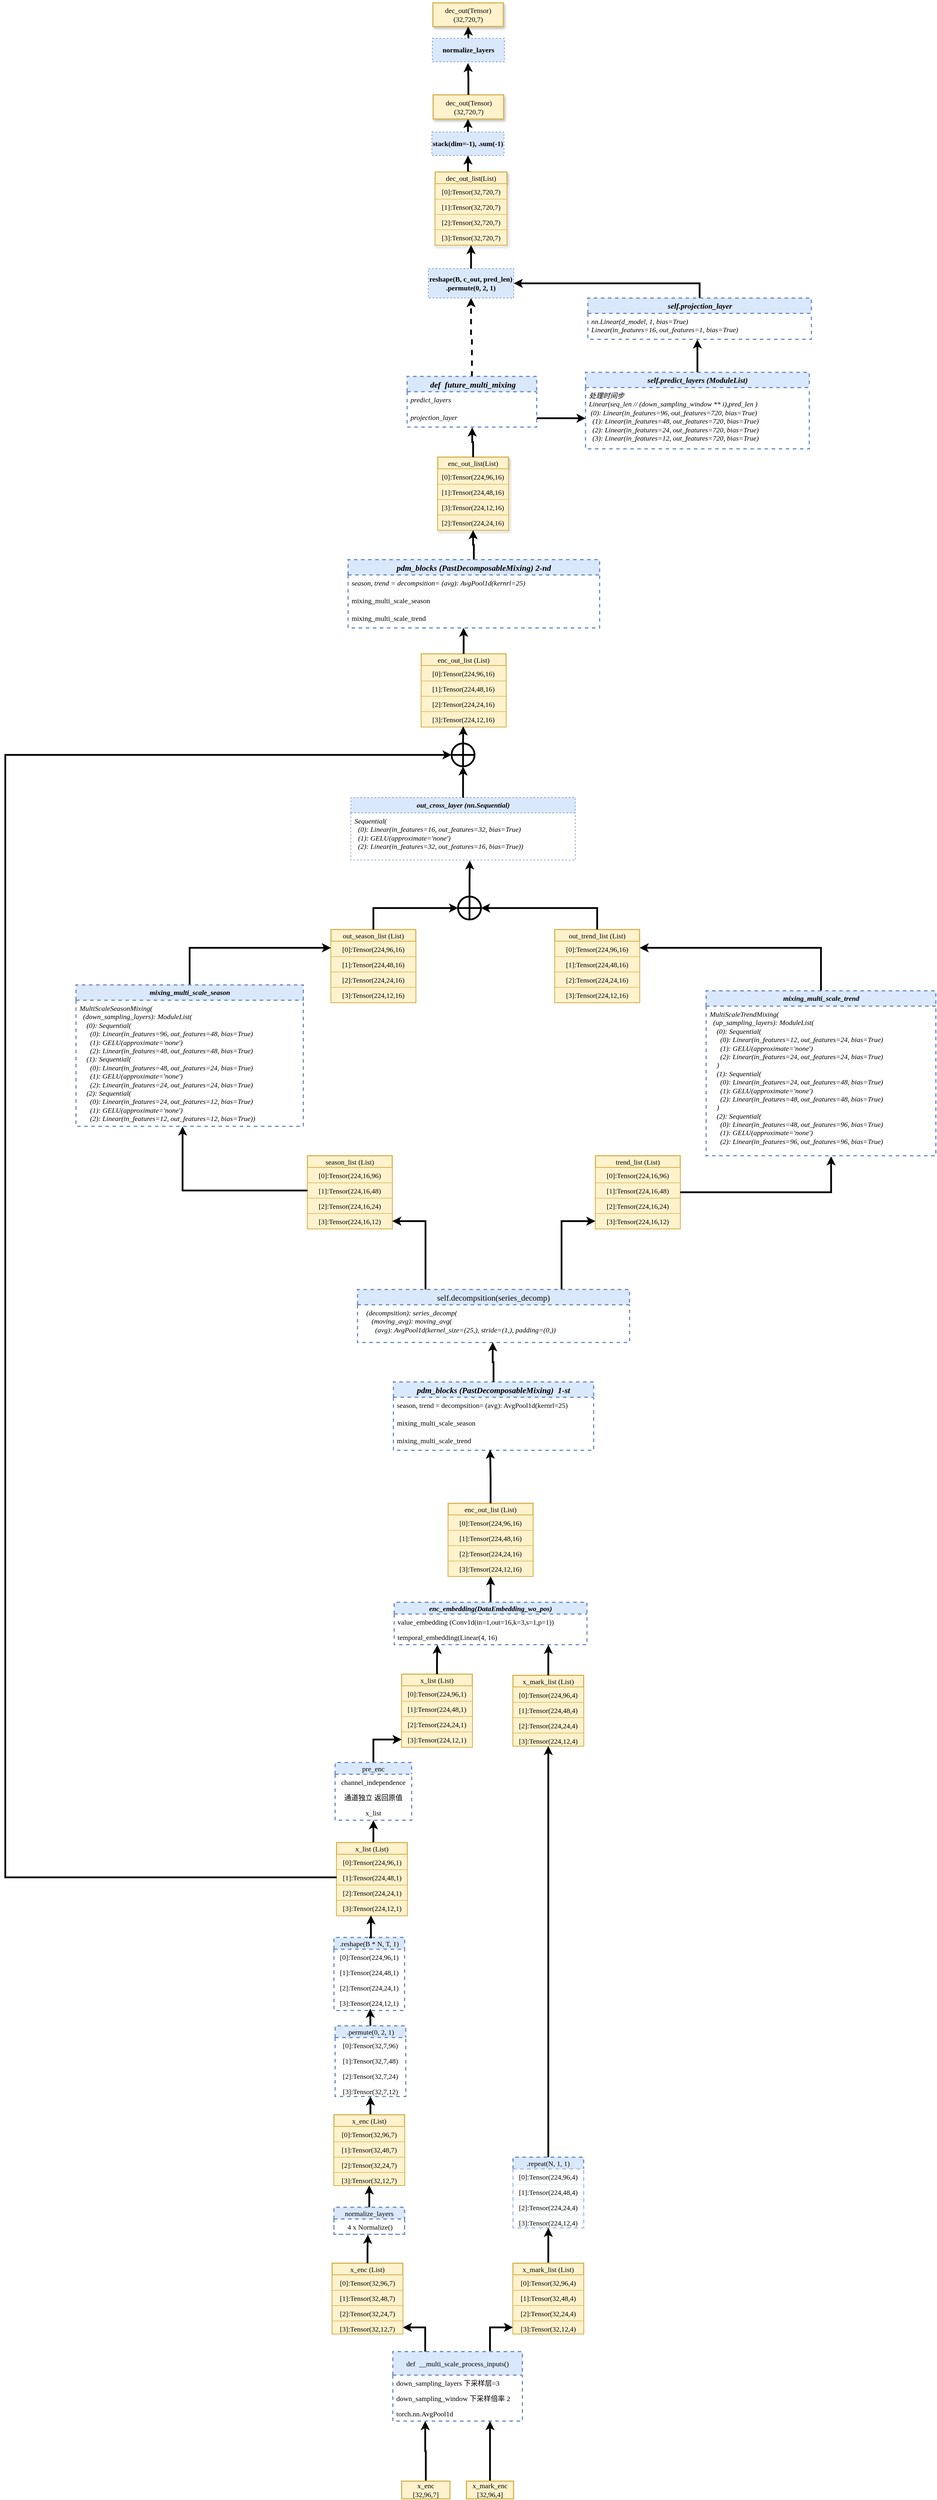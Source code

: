 <mxfile version="26.2.15">
  <diagram name="第 1 页" id="7QjwfGHK-FOc9aStRdH0">
    <mxGraphModel dx="3832" dy="4438" grid="1" gridSize="10" guides="1" tooltips="1" connect="1" arrows="1" fold="1" page="1" pageScale="1" pageWidth="827" pageHeight="1169" math="0" shadow="0">
      <root>
        <mxCell id="0" />
        <mxCell id="1" parent="0" />
        <mxCell id="ay0zXnUOLZ5nBZyVsYAX-1" style="edgeStyle=orthogonalEdgeStyle;rounded=0;orthogonalLoop=1;jettySize=auto;html=1;exitX=0.5;exitY=0;exitDx=0;exitDy=0;entryX=0.5;entryY=1;entryDx=0;entryDy=0;strokeColor=default;strokeWidth=3;align=center;verticalAlign=middle;fontFamily=Helvetica;fontSize=11;fontColor=default;labelBackgroundColor=default;endArrow=classic;" edge="1" parent="1" source="ay0zXnUOLZ5nBZyVsYAX-2" target="ay0zXnUOLZ5nBZyVsYAX-10">
          <mxGeometry relative="1" as="geometry" />
        </mxCell>
        <mxCell id="ay0zXnUOLZ5nBZyVsYAX-2" value="dec_out_list(List)" style="swimlane;fontStyle=0;childLayout=stackLayout;horizontal=1;startSize=20;fillColor=#fff2cc;horizontalStack=0;resizeParent=1;resizeParentMax=0;resizeLast=0;collapsible=1;marginBottom=0;fontFamily=Times New Roman, SimSun;swimlaneLine=1;strokeWidth=2;strokeColor=#d6b656;shadow=1;" vertex="1" parent="1">
          <mxGeometry x="-1260.07" y="-2590" width="121.75" height="124" as="geometry">
            <mxRectangle x="-701.38" y="-2644" width="120" height="40" as="alternateBounds" />
          </mxGeometry>
        </mxCell>
        <mxCell id="ay0zXnUOLZ5nBZyVsYAX-3" value="&lt;div style=&quot;&quot;&gt;[0]:Tensor(32&lt;span style=&quot;background-color: transparent; color: light-dark(rgb(0, 0, 0), rgb(255, 255, 255));&quot;&gt;,720&lt;/span&gt;&lt;span style=&quot;background-color: transparent; color: light-dark(rgb(0, 0, 0), rgb(255, 255, 255));&quot;&gt;,7&lt;/span&gt;&lt;span style=&quot;background-color: transparent; color: light-dark(rgb(0, 0, 0), rgb(255, 255, 255));&quot;&gt;)&lt;/span&gt;&lt;/div&gt;" style="text;strokeColor=#d6b656;fillColor=#fff2cc;align=center;verticalAlign=top;spacingLeft=4;spacingRight=4;overflow=hidden;rotatable=0;points=[[0,0.5],[1,0.5]];portConstraint=eastwest;whiteSpace=wrap;html=1;fontFamily=Times New Roman, SimSun;" vertex="1" parent="ay0zXnUOLZ5nBZyVsYAX-2">
          <mxGeometry y="20" width="121.75" height="26" as="geometry" />
        </mxCell>
        <mxCell id="ay0zXnUOLZ5nBZyVsYAX-4" value="&lt;span style=&quot;&quot;&gt;[1]:Tensor&lt;/span&gt;(32&lt;span style=&quot;color: light-dark(rgb(0, 0, 0), rgb(255, 255, 255)); background-color: transparent;&quot;&gt;,720&lt;/span&gt;&lt;span style=&quot;color: light-dark(rgb(0, 0, 0), rgb(255, 255, 255)); background-color: transparent;&quot;&gt;,7&lt;/span&gt;&lt;span style=&quot;color: light-dark(rgb(0, 0, 0), rgb(255, 255, 255)); background-color: transparent;&quot;&gt;)&lt;/span&gt;" style="text;strokeColor=#d6b656;fillColor=#fff2cc;align=center;verticalAlign=top;spacingLeft=4;spacingRight=4;overflow=hidden;rotatable=0;points=[[0,0.5],[1,0.5]];portConstraint=eastwest;whiteSpace=wrap;html=1;fontFamily=Times New Roman, SimSun;fontSize=12;fontColor=default;" vertex="1" parent="ay0zXnUOLZ5nBZyVsYAX-2">
          <mxGeometry y="46" width="121.75" height="26" as="geometry" />
        </mxCell>
        <mxCell id="ay0zXnUOLZ5nBZyVsYAX-5" value="&lt;span style=&quot;&quot;&gt;[2]:Tensor&lt;/span&gt;(32&lt;span style=&quot;color: light-dark(rgb(0, 0, 0), rgb(255, 255, 255)); background-color: transparent;&quot;&gt;,720&lt;/span&gt;&lt;span style=&quot;color: light-dark(rgb(0, 0, 0), rgb(255, 255, 255)); background-color: transparent;&quot;&gt;,7&lt;/span&gt;&lt;span style=&quot;color: light-dark(rgb(0, 0, 0), rgb(255, 255, 255)); background-color: transparent;&quot;&gt;)&lt;/span&gt;" style="text;strokeColor=#d6b656;fillColor=#fff2cc;align=center;verticalAlign=top;spacingLeft=5;spacingRight=5;overflow=hidden;rotatable=0;points=[[0,0.5],[1,0.5]];portConstraint=eastwest;whiteSpace=wrap;html=1;fontFamily=Times New Roman, SimSun;" vertex="1" parent="ay0zXnUOLZ5nBZyVsYAX-2">
          <mxGeometry y="72" width="121.75" height="26" as="geometry" />
        </mxCell>
        <mxCell id="ay0zXnUOLZ5nBZyVsYAX-6" value="&lt;span style=&quot;&quot;&gt;[3]:Tensor&lt;/span&gt;(32&lt;span style=&quot;color: light-dark(rgb(0, 0, 0), rgb(255, 255, 255)); background-color: transparent;&quot;&gt;,720&lt;/span&gt;&lt;span style=&quot;color: light-dark(rgb(0, 0, 0), rgb(255, 255, 255)); background-color: transparent;&quot;&gt;,7&lt;/span&gt;&lt;span style=&quot;color: light-dark(rgb(0, 0, 0), rgb(255, 255, 255)); background-color: transparent;&quot;&gt;)&lt;/span&gt;" style="text;strokeColor=#d6b656;fillColor=#fff2cc;align=center;verticalAlign=top;spacingLeft=4;spacingRight=4;overflow=hidden;rotatable=0;points=[[0,0.5],[1,0.5]];portConstraint=eastwest;whiteSpace=wrap;html=1;fontFamily=Times New Roman, SimSun;" vertex="1" parent="ay0zXnUOLZ5nBZyVsYAX-2">
          <mxGeometry y="98" width="121.75" height="26" as="geometry" />
        </mxCell>
        <mxCell id="ay0zXnUOLZ5nBZyVsYAX-7" value="&lt;span style=&quot;text-wrap-mode: nowrap;&quot;&gt;dec_out(Tensor)&lt;/span&gt;&lt;div&gt;(32&lt;span style=&quot;color: light-dark(rgb(0, 0, 0), rgb(255, 255, 255)); background-color: transparent;&quot;&gt;,720&lt;/span&gt;&lt;span style=&quot;color: light-dark(rgb(0, 0, 0), rgb(255, 255, 255)); background-color: transparent;&quot;&gt;,7&lt;/span&gt;&lt;span style=&quot;color: light-dark(rgb(0, 0, 0), rgb(255, 255, 255)); background-color: transparent;&quot;&gt;)&lt;/span&gt;&lt;span style=&quot;text-wrap-mode: nowrap;&quot;&gt;&lt;/span&gt;&lt;/div&gt;" style="rounded=0;whiteSpace=wrap;html=1;fontFamily=Times New Roman, SimSun;strokeWidth=2;fillColor=#fff2cc;strokeColor=#d6b656;shadow=1;" vertex="1" parent="1">
          <mxGeometry x="-1263.44" y="-2721" width="119.5" height="41" as="geometry" />
        </mxCell>
        <mxCell id="ay0zXnUOLZ5nBZyVsYAX-8" value="&lt;span style=&quot;text-wrap-mode: nowrap;&quot;&gt;dec_out(Tensor)&lt;/span&gt;&lt;div&gt;(32&lt;span style=&quot;color: light-dark(rgb(0, 0, 0), rgb(255, 255, 255)); background-color: transparent;&quot;&gt;,720&lt;/span&gt;&lt;span style=&quot;color: light-dark(rgb(0, 0, 0), rgb(255, 255, 255)); background-color: transparent;&quot;&gt;,7&lt;/span&gt;&lt;span style=&quot;color: light-dark(rgb(0, 0, 0), rgb(255, 255, 255)); background-color: transparent;&quot;&gt;)&lt;/span&gt;&lt;span style=&quot;text-wrap-mode: nowrap;&quot;&gt;&lt;/span&gt;&lt;/div&gt;" style="rounded=0;whiteSpace=wrap;html=1;fontFamily=Times New Roman, SimSun;strokeWidth=2;fillColor=#fff2cc;strokeColor=#d6b656;shadow=1;" vertex="1" parent="1">
          <mxGeometry x="-1263.94" y="-2877" width="119.5" height="40" as="geometry" />
        </mxCell>
        <mxCell id="ay0zXnUOLZ5nBZyVsYAX-9" style="edgeStyle=orthogonalEdgeStyle;rounded=0;orthogonalLoop=1;jettySize=auto;html=1;exitX=0.5;exitY=0;exitDx=0;exitDy=0;strokeColor=default;strokeWidth=3;align=center;verticalAlign=middle;fontFamily=Helvetica;fontSize=11;fontColor=default;labelBackgroundColor=default;endArrow=classic;" edge="1" parent="1" source="ay0zXnUOLZ5nBZyVsYAX-10">
          <mxGeometry relative="1" as="geometry">
            <mxPoint x="-1204.32" y="-2680" as="targetPoint" />
          </mxGeometry>
        </mxCell>
        <mxCell id="ay0zXnUOLZ5nBZyVsYAX-10" value="&lt;span style=&quot;text-wrap-mode: nowrap;&quot;&gt;stack(dim=-1),&amp;nbsp;.sum(-1)&lt;/span&gt;" style="rounded=0;whiteSpace=wrap;html=1;fontFamily=Times New Roman, SimSun;strokeWidth=1;dashed=1;fillColor=#dae8fc;strokeColor=#6c8ebf;fontStyle=1" vertex="1" parent="1">
          <mxGeometry x="-1265.69" y="-2658" width="122.5" height="40" as="geometry" />
        </mxCell>
        <mxCell id="ay0zXnUOLZ5nBZyVsYAX-11" style="edgeStyle=orthogonalEdgeStyle;rounded=0;orthogonalLoop=1;jettySize=auto;html=1;exitX=0.5;exitY=0;exitDx=0;exitDy=0;entryX=0.5;entryY=1;entryDx=0;entryDy=0;strokeColor=default;strokeWidth=3;align=center;verticalAlign=middle;fontFamily=Helvetica;fontSize=11;fontColor=default;labelBackgroundColor=default;endArrow=classic;" edge="1" parent="1" source="ay0zXnUOLZ5nBZyVsYAX-12" target="ay0zXnUOLZ5nBZyVsYAX-8">
          <mxGeometry relative="1" as="geometry" />
        </mxCell>
        <mxCell id="ay0zXnUOLZ5nBZyVsYAX-12" value="&lt;span style=&quot;text-wrap-mode: nowrap;&quot;&gt;normalize_layers&lt;/span&gt;" style="rounded=0;whiteSpace=wrap;html=1;fontFamily=Times New Roman, SimSun;strokeWidth=1;dashed=1;fillColor=#dae8fc;strokeColor=#6c8ebf;fontStyle=1" vertex="1" parent="1">
          <mxGeometry x="-1264.94" y="-2817" width="122.5" height="40" as="geometry" />
        </mxCell>
        <mxCell id="ay0zXnUOLZ5nBZyVsYAX-13" style="edgeStyle=orthogonalEdgeStyle;rounded=0;orthogonalLoop=1;jettySize=auto;html=1;exitX=0.5;exitY=0;exitDx=0;exitDy=0;strokeWidth=3;strokeColor=default;align=center;verticalAlign=middle;fontFamily=Helvetica;fontSize=11;fontColor=default;labelBackgroundColor=default;endArrow=classic;" edge="1" parent="1" source="ay0zXnUOLZ5nBZyVsYAX-14" target="ay0zXnUOLZ5nBZyVsYAX-2">
          <mxGeometry relative="1" as="geometry" />
        </mxCell>
        <mxCell id="ay0zXnUOLZ5nBZyVsYAX-14" value="&lt;span style=&quot;text-wrap-mode: nowrap;&quot;&gt;reshape(B, c_out, pred_len)&lt;/span&gt;&lt;div style=&quot;text-wrap-mode: nowrap;&quot;&gt;.permute(0, 2, 1)&lt;/div&gt;" style="rounded=0;whiteSpace=wrap;html=1;fontFamily=Times New Roman, SimSun;dashed=1;strokeColor=#6c8ebf;strokeWidth=1;align=center;verticalAlign=middle;fontSize=12;fontColor=default;fillColor=#dae8fc;fontStyle=1" vertex="1" parent="1">
          <mxGeometry x="-1271.69" y="-2426" width="145" height="50" as="geometry" />
        </mxCell>
        <mxCell id="ay0zXnUOLZ5nBZyVsYAX-15" style="edgeStyle=orthogonalEdgeStyle;rounded=0;orthogonalLoop=1;jettySize=auto;html=1;exitX=0.5;exitY=0;exitDx=0;exitDy=0;entryX=0.494;entryY=1.048;entryDx=0;entryDy=0;entryPerimeter=0;strokeColor=default;strokeWidth=3;align=center;verticalAlign=middle;fontFamily=Helvetica;fontSize=11;fontColor=default;labelBackgroundColor=default;endArrow=classic;" edge="1" parent="1" source="ay0zXnUOLZ5nBZyVsYAX-7" target="ay0zXnUOLZ5nBZyVsYAX-12">
          <mxGeometry relative="1" as="geometry" />
        </mxCell>
        <mxCell id="ay0zXnUOLZ5nBZyVsYAX-16" style="edgeStyle=orthogonalEdgeStyle;rounded=0;orthogonalLoop=1;jettySize=auto;html=1;exitX=0.5;exitY=0;exitDx=0;exitDy=0;dashed=1;strokeWidth=3;strokeColor=default;align=center;verticalAlign=middle;fontFamily=Helvetica;fontSize=11;fontColor=default;labelBackgroundColor=default;endArrow=classic;" edge="1" parent="1" source="ay0zXnUOLZ5nBZyVsYAX-17" target="ay0zXnUOLZ5nBZyVsYAX-14">
          <mxGeometry relative="1" as="geometry" />
        </mxCell>
        <mxCell id="ay0zXnUOLZ5nBZyVsYAX-17" value=" def  future_multi_mixing" style="swimlane;fontStyle=3;childLayout=stackLayout;horizontal=1;startSize=26;horizontalStack=0;resizeParent=1;resizeParentMax=0;resizeLast=0;collapsible=1;marginBottom=0;align=center;fontSize=14;fontFamily=Times New Roman, SimSun;fillColor=#dae8fc;strokeColor=#6c8ebf;dashed=1;strokeWidth=2;" vertex="1" parent="1">
          <mxGeometry x="-1307.69" y="-2243" width="220" height="86" as="geometry">
            <mxRectangle x="310" y="-310" width="110" height="30" as="alternateBounds" />
          </mxGeometry>
        </mxCell>
        <mxCell id="ay0zXnUOLZ5nBZyVsYAX-18" value="predict_layers" style="text;strokeColor=none;fillColor=none;spacingLeft=4;spacingRight=4;overflow=hidden;rotatable=0;points=[[0,0.5],[1,0.5]];portConstraint=eastwest;fontSize=12;whiteSpace=wrap;html=1;fontFamily=Verdana;fontStyle=2;fontColor=default;" vertex="1" parent="ay0zXnUOLZ5nBZyVsYAX-17">
          <mxGeometry y="26" width="220" height="30" as="geometry" />
        </mxCell>
        <mxCell id="ay0zXnUOLZ5nBZyVsYAX-19" value="projection_layer" style="text;strokeColor=none;fillColor=none;spacingLeft=4;spacingRight=4;overflow=hidden;rotatable=0;points=[[0,0.5],[1,0.5]];portConstraint=eastwest;fontSize=12;whiteSpace=wrap;html=1;fontFamily=Verdana;fontStyle=2" vertex="1" parent="ay0zXnUOLZ5nBZyVsYAX-17">
          <mxGeometry y="56" width="220" height="30" as="geometry" />
        </mxCell>
        <mxCell id="ay0zXnUOLZ5nBZyVsYAX-20" value="&lt;font style=&quot;font-size: 13px;&quot;&gt;&lt;i&gt;self.predict_layers (ModuleList)&lt;/i&gt;&lt;/font&gt;" style="swimlane;fontStyle=1;childLayout=stackLayout;horizontal=1;startSize=26;fillColor=#dae8fc;horizontalStack=0;resizeParent=1;resizeParentMax=0;resizeLast=0;collapsible=1;marginBottom=0;html=1;fontFamily=Times New Roman, SimSun;strokeColor=#6c8ebf;dashed=1;strokeWidth=2;" vertex="1" parent="1">
          <mxGeometry x="-1004.81" y="-2250" width="380" height="130" as="geometry">
            <mxRectangle x="615" y="-2060" width="210" height="30" as="alternateBounds" />
          </mxGeometry>
        </mxCell>
        <mxCell id="ay0zXnUOLZ5nBZyVsYAX-21" value="&lt;div&gt;&lt;span style=&quot;background-color: transparent; color: light-dark(rgb(0, 0, 0), rgb(255, 255, 255));&quot;&gt;&lt;font face=&quot;Verdana&quot;&gt;处理时间步&amp;nbsp;&lt;/font&gt;&lt;/span&gt;&lt;/div&gt;&lt;div&gt;&lt;span style=&quot;background-color: transparent;&quot;&gt;&lt;font face=&quot;Verdana&quot;&gt;Linear(&lt;/font&gt;&lt;/span&gt;&lt;span style=&quot;font-family: Verdana; background-color: transparent; color: light-dark(rgb(0, 0, 0), rgb(255, 255, 255));&quot;&gt;seq_len // (down_sampling_window ** i),&lt;/span&gt;&lt;font face=&quot;Verdana&quot; style=&quot;background-color: transparent; color: light-dark(rgb(0, 0, 0), rgb(255, 255, 255));&quot;&gt;pred_len&lt;/font&gt;&lt;span style=&quot;background-color: transparent; color: light-dark(rgb(0, 0, 0), rgb(255, 255, 255)); font-family: Verdana;&quot;&gt;&amp;nbsp;)&lt;/span&gt;&lt;/div&gt;&lt;div&gt;&lt;span style=&quot;background-color: transparent; color: light-dark(rgb(0, 0, 0), rgb(255, 255, 255));&quot;&gt;&lt;font face=&quot;Verdana&quot;&gt;&amp;nbsp;(0): Linear(in_features=96, out_features=720, bias=True)&lt;/font&gt;&lt;/span&gt;&lt;/div&gt;&lt;div&gt;&lt;font face=&quot;Verdana&quot;&gt;&amp;nbsp; (1): Linear(in_features=48, out_features=720, bias=True)&lt;/font&gt;&lt;/div&gt;&lt;div&gt;&lt;font face=&quot;Verdana&quot;&gt;&amp;nbsp; (2): Linear(in_features=24, out_features=720, bias=True)&lt;/font&gt;&lt;/div&gt;&lt;div&gt;&lt;font face=&quot;Verdana&quot;&gt;&amp;nbsp; (3): Linear(in_features=12, out_features=720, bias=True)&lt;/font&gt;&lt;/div&gt;" style="text;strokeColor=none;fillColor=none;align=left;verticalAlign=top;spacingLeft=4;spacingRight=4;overflow=hidden;rotatable=0;points=[[0,0.5],[1,0.5]];portConstraint=eastwest;whiteSpace=wrap;html=1;fontFamily=Times New Roman, SimSun;fontStyle=2" vertex="1" parent="ay0zXnUOLZ5nBZyVsYAX-20">
          <mxGeometry y="26" width="380" height="104" as="geometry" />
        </mxCell>
        <mxCell id="ay0zXnUOLZ5nBZyVsYAX-22" style="edgeStyle=orthogonalEdgeStyle;rounded=0;orthogonalLoop=1;jettySize=auto;html=1;exitX=0.5;exitY=0;exitDx=0;exitDy=0;entryX=1;entryY=0.5;entryDx=0;entryDy=0;strokeColor=default;strokeWidth=3;align=center;verticalAlign=middle;fontFamily=Helvetica;fontSize=11;fontColor=default;labelBackgroundColor=default;endArrow=classic;" edge="1" parent="1" source="ay0zXnUOLZ5nBZyVsYAX-23" target="ay0zXnUOLZ5nBZyVsYAX-14">
          <mxGeometry relative="1" as="geometry" />
        </mxCell>
        <mxCell id="ay0zXnUOLZ5nBZyVsYAX-23" value="&lt;span style=&quot;font-size: 13px;&quot;&gt;&lt;i&gt;self.projection_layer&lt;/i&gt;&lt;/span&gt;" style="swimlane;fontStyle=1;childLayout=stackLayout;horizontal=1;startSize=26;fillColor=#dae8fc;horizontalStack=0;resizeParent=1;resizeParentMax=0;resizeLast=0;collapsible=1;marginBottom=0;html=1;fontFamily=Times New Roman, SimSun;strokeColor=#6c8ebf;dashed=1;strokeWidth=2;" vertex="1" parent="1">
          <mxGeometry x="-1000.81" y="-2376" width="379.5" height="70" as="geometry" />
        </mxCell>
        <mxCell id="ay0zXnUOLZ5nBZyVsYAX-24" value="&lt;div&gt;&lt;font face=&quot;Verdana&quot;&gt;&lt;div&gt;nn.Linear(&lt;span style=&quot;background-color: transparent; color: light-dark(rgb(0, 0, 0), rgb(255, 255, 255));&quot;&gt;d_model, 1, bias=True)&lt;/span&gt;&lt;/div&gt;&lt;/font&gt;&lt;/div&gt;&lt;font face=&quot;Verdana&quot;&gt;Linear(in_features=16, out_features=1, bias=True)&lt;/font&gt;" style="text;strokeColor=none;fillColor=none;align=left;verticalAlign=top;spacingLeft=4;spacingRight=4;overflow=hidden;rotatable=0;points=[[0,0.5],[1,0.5]];portConstraint=eastwest;whiteSpace=wrap;html=1;fontFamily=Times New Roman, SimSun;fontStyle=2" vertex="1" parent="ay0zXnUOLZ5nBZyVsYAX-23">
          <mxGeometry y="26" width="379.5" height="44" as="geometry" />
        </mxCell>
        <mxCell id="ay0zXnUOLZ5nBZyVsYAX-25" style="edgeStyle=orthogonalEdgeStyle;rounded=0;orthogonalLoop=1;jettySize=auto;html=1;exitX=1;exitY=0.5;exitDx=0;exitDy=0;entryX=0;entryY=0.5;entryDx=0;entryDy=0;strokeColor=default;strokeWidth=3;align=center;verticalAlign=middle;fontFamily=Helvetica;fontSize=11;fontColor=default;labelBackgroundColor=default;endArrow=classic;" edge="1" parent="1" source="ay0zXnUOLZ5nBZyVsYAX-19" target="ay0zXnUOLZ5nBZyVsYAX-21">
          <mxGeometry relative="1" as="geometry" />
        </mxCell>
        <mxCell id="ay0zXnUOLZ5nBZyVsYAX-26" style="edgeStyle=orthogonalEdgeStyle;rounded=0;orthogonalLoop=1;jettySize=auto;html=1;exitX=0.5;exitY=0;exitDx=0;exitDy=0;entryX=0.49;entryY=1.008;entryDx=0;entryDy=0;entryPerimeter=0;strokeColor=default;strokeWidth=3;align=center;verticalAlign=middle;fontFamily=Helvetica;fontSize=11;fontColor=default;labelBackgroundColor=default;endArrow=classic;" edge="1" parent="1" source="ay0zXnUOLZ5nBZyVsYAX-20" target="ay0zXnUOLZ5nBZyVsYAX-24">
          <mxGeometry relative="1" as="geometry" />
        </mxCell>
        <mxCell id="ay0zXnUOLZ5nBZyVsYAX-27" value="enc_out_list(List)" style="swimlane;fontStyle=0;childLayout=stackLayout;horizontal=1;startSize=20;fillColor=#fff2cc;horizontalStack=0;resizeParent=1;resizeParentMax=0;resizeLast=0;collapsible=1;marginBottom=0;fontFamily=Times New Roman, SimSun;swimlaneLine=1;strokeWidth=2;strokeColor=#d6b656;shadow=1;" vertex="1" parent="1">
          <mxGeometry x="-1255.69" y="-2106" width="120" height="124" as="geometry">
            <mxRectangle x="-700" y="-2160" width="120" height="40" as="alternateBounds" />
          </mxGeometry>
        </mxCell>
        <mxCell id="ay0zXnUOLZ5nBZyVsYAX-28" value="&lt;div style=&quot;&quot;&gt;[0]:Tensor(224&lt;span style=&quot;background-color: transparent; color: light-dark(rgb(0, 0, 0), rgb(255, 255, 255));&quot;&gt;,96&lt;/span&gt;&lt;span style=&quot;background-color: transparent; color: light-dark(rgb(0, 0, 0), rgb(255, 255, 255));&quot;&gt;,16&lt;/span&gt;&lt;span style=&quot;background-color: transparent; color: light-dark(rgb(0, 0, 0), rgb(255, 255, 255));&quot;&gt;)&lt;/span&gt;&lt;/div&gt;" style="text;strokeColor=#d6b656;fillColor=#fff2cc;align=center;verticalAlign=top;spacingLeft=4;spacingRight=4;overflow=hidden;rotatable=0;points=[[0,0.5],[1,0.5]];portConstraint=eastwest;whiteSpace=wrap;html=1;fontFamily=Times New Roman, SimSun;" vertex="1" parent="ay0zXnUOLZ5nBZyVsYAX-27">
          <mxGeometry y="20" width="120" height="26" as="geometry" />
        </mxCell>
        <mxCell id="ay0zXnUOLZ5nBZyVsYAX-29" value="&lt;span style=&quot;&quot;&gt;[1]:Tensor(&lt;/span&gt;&lt;span style=&quot;&quot;&gt;224&lt;/span&gt;,48,16&lt;span style=&quot;&quot;&gt;)&lt;/span&gt;" style="text;strokeColor=#d6b656;fillColor=#fff2cc;align=center;verticalAlign=top;spacingLeft=4;spacingRight=4;overflow=hidden;rotatable=0;points=[[0,0.5],[1,0.5]];portConstraint=eastwest;whiteSpace=wrap;html=1;fontFamily=Times New Roman, SimSun;fontSize=12;fontColor=default;" vertex="1" parent="ay0zXnUOLZ5nBZyVsYAX-27">
          <mxGeometry y="46" width="120" height="26" as="geometry" />
        </mxCell>
        <mxCell id="ay0zXnUOLZ5nBZyVsYAX-30" value="&lt;span style=&quot;&quot;&gt;[3]:Tensor(&lt;/span&gt;&lt;span style=&quot;&quot;&gt;224&lt;/span&gt;,12,16&lt;span style=&quot;&quot;&gt;)&lt;/span&gt;" style="text;strokeColor=#d6b656;fillColor=#fff2cc;align=center;verticalAlign=top;spacingLeft=4;spacingRight=4;overflow=hidden;rotatable=0;points=[[0,0.5],[1,0.5]];portConstraint=eastwest;whiteSpace=wrap;html=1;fontFamily=Times New Roman, SimSun;" vertex="1" parent="ay0zXnUOLZ5nBZyVsYAX-27">
          <mxGeometry y="72" width="120" height="26" as="geometry" />
        </mxCell>
        <mxCell id="ay0zXnUOLZ5nBZyVsYAX-31" value="&lt;span style=&quot;&quot;&gt;[2]:Tensor(&lt;/span&gt;&lt;span style=&quot;&quot;&gt;224&lt;/span&gt;,24,16&lt;span style=&quot;&quot;&gt;)&lt;/span&gt;" style="text;strokeColor=#d6b656;fillColor=#fff2cc;align=center;verticalAlign=top;spacingLeft=5;spacingRight=5;overflow=hidden;rotatable=0;points=[[0,0.5],[1,0.5]];portConstraint=eastwest;whiteSpace=wrap;html=1;fontFamily=Times New Roman, SimSun;" vertex="1" parent="ay0zXnUOLZ5nBZyVsYAX-27">
          <mxGeometry y="98" width="120" height="26" as="geometry" />
        </mxCell>
        <mxCell id="ay0zXnUOLZ5nBZyVsYAX-32" style="edgeStyle=orthogonalEdgeStyle;rounded=0;orthogonalLoop=1;jettySize=auto;html=1;exitX=0.5;exitY=0;exitDx=0;exitDy=0;entryX=0.502;entryY=1.021;entryDx=0;entryDy=0;entryPerimeter=0;strokeColor=default;strokeWidth=3;align=center;verticalAlign=middle;fontFamily=Helvetica;fontSize=11;fontColor=default;labelBackgroundColor=default;endArrow=classic;" edge="1" parent="1" source="ay0zXnUOLZ5nBZyVsYAX-27" target="ay0zXnUOLZ5nBZyVsYAX-19">
          <mxGeometry relative="1" as="geometry" />
        </mxCell>
        <mxCell id="ay0zXnUOLZ5nBZyVsYAX-33" style="edgeStyle=orthogonalEdgeStyle;rounded=0;orthogonalLoop=1;jettySize=auto;html=1;exitX=0.5;exitY=0;exitDx=0;exitDy=0;entryX=0.5;entryY=1;entryDx=0;entryDy=0;strokeColor=default;strokeWidth=3;align=center;verticalAlign=middle;fontFamily=Helvetica;fontSize=11;fontColor=default;labelBackgroundColor=default;endArrow=classic;" edge="1" parent="1" source="ay0zXnUOLZ5nBZyVsYAX-34" target="ay0zXnUOLZ5nBZyVsYAX-27">
          <mxGeometry relative="1" as="geometry" />
        </mxCell>
        <mxCell id="ay0zXnUOLZ5nBZyVsYAX-34" value="pdm_blocks (PastDecomposableMixing) 2-nd" style="swimlane;fontStyle=3;childLayout=stackLayout;horizontal=1;startSize=26;horizontalStack=0;resizeParent=1;resizeParentMax=0;resizeLast=0;collapsible=1;marginBottom=0;align=center;fontSize=14;fontFamily=Times New Roman, SimSun;strokeWidth=2;dashed=1;fillColor=#dae8fc;strokeColor=#6c8ebf;" vertex="1" parent="1">
          <mxGeometry x="-1408" y="-1932" width="427.12" height="116" as="geometry">
            <mxRectangle x="310" y="-310" width="110" height="30" as="alternateBounds" />
          </mxGeometry>
        </mxCell>
        <mxCell id="ay0zXnUOLZ5nBZyVsYAX-35" value="season, trend = decompsition=&amp;nbsp;(avg): AvgPool1d(kernrl=25)" style="text;strokeColor=none;fillColor=none;spacingLeft=4;spacingRight=4;overflow=hidden;rotatable=0;points=[[0,0.5],[1,0.5]];portConstraint=eastwest;fontSize=12;whiteSpace=wrap;html=1;fontFamily=Verdana;fontStyle=2" vertex="1" parent="ay0zXnUOLZ5nBZyVsYAX-34">
          <mxGeometry y="26" width="427.12" height="30" as="geometry" />
        </mxCell>
        <mxCell id="ay0zXnUOLZ5nBZyVsYAX-36" value="mixing_multi_scale_season" style="text;strokeColor=none;fillColor=none;spacingLeft=4;spacingRight=4;overflow=hidden;rotatable=0;points=[[0,0.5],[1,0.5]];portConstraint=eastwest;fontSize=12;whiteSpace=wrap;html=1;fontFamily=Times New Roman, SimSun;" vertex="1" parent="ay0zXnUOLZ5nBZyVsYAX-34">
          <mxGeometry y="56" width="427.12" height="30" as="geometry" />
        </mxCell>
        <mxCell id="ay0zXnUOLZ5nBZyVsYAX-37" value="mixing_multi_scale_trend" style="text;strokeColor=none;fillColor=none;spacingLeft=4;spacingRight=4;overflow=hidden;rotatable=0;points=[[0,0.5],[1,0.5]];portConstraint=eastwest;fontSize=12;whiteSpace=wrap;html=1;fontFamily=Times New Roman, SimSun;" vertex="1" parent="ay0zXnUOLZ5nBZyVsYAX-34">
          <mxGeometry y="86" width="427.12" height="30" as="geometry" />
        </mxCell>
        <mxCell id="ay0zXnUOLZ5nBZyVsYAX-38" value="enc_out_list (List)" style="swimlane;fontStyle=0;childLayout=stackLayout;horizontal=1;startSize=20;fillColor=#fff2cc;horizontalStack=0;resizeParent=1;resizeParentMax=0;resizeLast=0;collapsible=1;marginBottom=0;fontFamily=Times New Roman, SimSun;swimlaneLine=1;strokeWidth=2;strokeColor=#d6b656;" vertex="1" parent="1">
          <mxGeometry x="-1283.75" y="-1772" width="144" height="124" as="geometry">
            <mxRectangle x="358.25" y="-124" width="120" height="40" as="alternateBounds" />
          </mxGeometry>
        </mxCell>
        <mxCell id="ay0zXnUOLZ5nBZyVsYAX-39" value="&lt;div style=&quot;&quot;&gt;[0]:Tensor(224&lt;span style=&quot;background-color: transparent; color: light-dark(rgb(0, 0, 0), rgb(255, 255, 255));&quot;&gt;,96&lt;/span&gt;&lt;span style=&quot;background-color: transparent; color: light-dark(rgb(0, 0, 0), rgb(255, 255, 255));&quot;&gt;,16&lt;/span&gt;&lt;span style=&quot;background-color: transparent; color: light-dark(rgb(0, 0, 0), rgb(255, 255, 255));&quot;&gt;)&lt;/span&gt;&lt;/div&gt;" style="text;strokeColor=#d6b656;fillColor=#fff2cc;align=center;verticalAlign=top;spacingLeft=4;spacingRight=4;overflow=hidden;rotatable=0;points=[[0,0.5],[1,0.5]];portConstraint=eastwest;whiteSpace=wrap;html=1;fontFamily=Times New Roman, SimSun;" vertex="1" parent="ay0zXnUOLZ5nBZyVsYAX-38">
          <mxGeometry y="20" width="144" height="26" as="geometry" />
        </mxCell>
        <mxCell id="ay0zXnUOLZ5nBZyVsYAX-40" value="&lt;span style=&quot;&quot;&gt;[1]:Tensor(&lt;/span&gt;&lt;span style=&quot;&quot;&gt;224&lt;/span&gt;,48,16&lt;span style=&quot;&quot;&gt;)&lt;/span&gt;" style="text;strokeColor=#d6b656;fillColor=#fff2cc;align=center;verticalAlign=top;spacingLeft=4;spacingRight=4;overflow=hidden;rotatable=0;points=[[0,0.5],[1,0.5]];portConstraint=eastwest;whiteSpace=wrap;html=1;fontFamily=Times New Roman, SimSun;fontSize=12;fontColor=default;" vertex="1" parent="ay0zXnUOLZ5nBZyVsYAX-38">
          <mxGeometry y="46" width="144" height="26" as="geometry" />
        </mxCell>
        <mxCell id="ay0zXnUOLZ5nBZyVsYAX-41" value="&lt;span style=&quot;&quot;&gt;[2]:Tensor(&lt;/span&gt;&lt;span style=&quot;&quot;&gt;224&lt;/span&gt;,24,16&lt;span style=&quot;&quot;&gt;)&lt;/span&gt;" style="text;strokeColor=#d6b656;fillColor=#fff2cc;align=center;verticalAlign=top;spacingLeft=5;spacingRight=5;overflow=hidden;rotatable=0;points=[[0,0.5],[1,0.5]];portConstraint=eastwest;whiteSpace=wrap;html=1;fontFamily=Times New Roman, SimSun;" vertex="1" parent="ay0zXnUOLZ5nBZyVsYAX-38">
          <mxGeometry y="72" width="144" height="26" as="geometry" />
        </mxCell>
        <mxCell id="ay0zXnUOLZ5nBZyVsYAX-42" value="&lt;span style=&quot;&quot;&gt;[3]:Tensor(&lt;/span&gt;&lt;span style=&quot;&quot;&gt;224&lt;/span&gt;,12,16&lt;span style=&quot;&quot;&gt;)&lt;/span&gt;" style="text;strokeColor=#d6b656;fillColor=#fff2cc;align=center;verticalAlign=top;spacingLeft=4;spacingRight=4;overflow=hidden;rotatable=0;points=[[0,0.5],[1,0.5]];portConstraint=eastwest;whiteSpace=wrap;html=1;fontFamily=Times New Roman, SimSun;" vertex="1" parent="ay0zXnUOLZ5nBZyVsYAX-38">
          <mxGeometry y="98" width="144" height="26" as="geometry" />
        </mxCell>
        <mxCell id="ay0zXnUOLZ5nBZyVsYAX-43" value="&lt;b&gt;out_cross_layer (nn.Sequential)&lt;/b&gt;" style="swimlane;fontStyle=2;childLayout=stackLayout;horizontal=1;startSize=26;fillColor=#dae8fc;horizontalStack=0;resizeParent=1;resizeParentMax=0;resizeLast=0;collapsible=1;marginBottom=0;html=1;fontFamily=Times New Roman, SimSun;dashed=1;strokeColor=#6c8ebf;" vertex="1" parent="1">
          <mxGeometry x="-1403.25" y="-1528" width="381" height="106" as="geometry" />
        </mxCell>
        <mxCell id="ay0zXnUOLZ5nBZyVsYAX-44" value="&lt;div&gt;Sequential(&lt;/div&gt;&lt;div&gt;&amp;nbsp; (0): Linear(in_features=16, out_features=32, bias=True)&lt;/div&gt;&lt;div&gt;&amp;nbsp; (1): GELU(approximate=&#39;none&#39;)&lt;/div&gt;&lt;div&gt;&amp;nbsp; (2): Linear(in_features=32, out_features=16, bias=True)&lt;span style=&quot;background-color: transparent; color: light-dark(rgb(0, 0, 0), rgb(255, 255, 255));&quot;&gt;)&lt;/span&gt;&lt;/div&gt;" style="text;strokeColor=none;fillColor=none;align=left;verticalAlign=top;spacingLeft=4;spacingRight=4;overflow=hidden;rotatable=0;points=[[0,0.5],[1,0.5]];portConstraint=eastwest;whiteSpace=wrap;html=1;fontFamily=Verdana;fontStyle=2" vertex="1" parent="ay0zXnUOLZ5nBZyVsYAX-43">
          <mxGeometry y="26" width="381" height="80" as="geometry" />
        </mxCell>
        <mxCell id="ay0zXnUOLZ5nBZyVsYAX-45" value="" style="verticalLabelPosition=bottom;verticalAlign=middle;html=1;shape=mxgraph.flowchart.summing_function;fontFamily=Helvetica;rounded=0;strokeColor=default;strokeWidth=3;align=center;fontSize=11;fontColor=default;labelBackgroundColor=default;" vertex="1" parent="1">
          <mxGeometry x="-1232.25" y="-1620" width="39" height="39" as="geometry" />
        </mxCell>
        <mxCell id="ay0zXnUOLZ5nBZyVsYAX-46" value="" style="verticalLabelPosition=bottom;verticalAlign=middle;html=1;shape=mxgraph.flowchart.summing_function;fontFamily=Helvetica;rounded=0;strokeColor=default;strokeWidth=3;align=center;fontSize=11;fontColor=default;labelBackgroundColor=default;" vertex="1" parent="1">
          <mxGeometry x="-1221.25" y="-1360" width="39" height="39" as="geometry" />
        </mxCell>
        <mxCell id="ay0zXnUOLZ5nBZyVsYAX-47" value="out_season_list (List)" style="swimlane;fontStyle=0;childLayout=stackLayout;horizontal=1;startSize=20;fillColor=#fff2cc;horizontalStack=0;resizeParent=1;resizeParentMax=0;resizeLast=0;collapsible=1;marginBottom=0;fontFamily=Times New Roman, SimSun;swimlaneLine=1;strokeWidth=2;strokeColor=#d6b656;" vertex="1" parent="1">
          <mxGeometry x="-1437" y="-1304" width="144" height="124" as="geometry">
            <mxRectangle x="358.25" y="-124" width="120" height="40" as="alternateBounds" />
          </mxGeometry>
        </mxCell>
        <mxCell id="ay0zXnUOLZ5nBZyVsYAX-48" value="&lt;div style=&quot;&quot;&gt;[0]:Tensor(224&lt;span style=&quot;background-color: transparent; color: light-dark(rgb(0, 0, 0), rgb(255, 255, 255));&quot;&gt;,96&lt;/span&gt;&lt;span style=&quot;background-color: transparent; color: light-dark(rgb(0, 0, 0), rgb(255, 255, 255));&quot;&gt;,16&lt;/span&gt;&lt;span style=&quot;background-color: transparent; color: light-dark(rgb(0, 0, 0), rgb(255, 255, 255));&quot;&gt;)&lt;/span&gt;&lt;/div&gt;" style="text;strokeColor=#d6b656;fillColor=#fff2cc;align=center;verticalAlign=top;spacingLeft=4;spacingRight=4;overflow=hidden;rotatable=0;points=[[0,0.5],[1,0.5]];portConstraint=eastwest;whiteSpace=wrap;html=1;fontFamily=Times New Roman, SimSun;" vertex="1" parent="ay0zXnUOLZ5nBZyVsYAX-47">
          <mxGeometry y="20" width="144" height="26" as="geometry" />
        </mxCell>
        <mxCell id="ay0zXnUOLZ5nBZyVsYAX-49" value="&lt;span style=&quot;&quot;&gt;[1]:Tensor(&lt;/span&gt;&lt;span style=&quot;&quot;&gt;224&lt;/span&gt;,48,16&lt;span style=&quot;&quot;&gt;)&lt;/span&gt;" style="text;strokeColor=#d6b656;fillColor=#fff2cc;align=center;verticalAlign=top;spacingLeft=4;spacingRight=4;overflow=hidden;rotatable=0;points=[[0,0.5],[1,0.5]];portConstraint=eastwest;whiteSpace=wrap;html=1;fontFamily=Times New Roman, SimSun;fontSize=12;fontColor=default;" vertex="1" parent="ay0zXnUOLZ5nBZyVsYAX-47">
          <mxGeometry y="46" width="144" height="26" as="geometry" />
        </mxCell>
        <mxCell id="ay0zXnUOLZ5nBZyVsYAX-50" value="&lt;span style=&quot;&quot;&gt;[2]:Tensor(&lt;/span&gt;&lt;span style=&quot;&quot;&gt;224&lt;/span&gt;,24,16&lt;span style=&quot;&quot;&gt;)&lt;/span&gt;" style="text;strokeColor=#d6b656;fillColor=#fff2cc;align=center;verticalAlign=top;spacingLeft=4;spacingRight=4;overflow=hidden;rotatable=0;points=[[0,0.5],[1,0.5]];portConstraint=eastwest;whiteSpace=wrap;html=1;fontFamily=Times New Roman, SimSun;" vertex="1" parent="ay0zXnUOLZ5nBZyVsYAX-47">
          <mxGeometry y="72" width="144" height="26" as="geometry" />
        </mxCell>
        <mxCell id="ay0zXnUOLZ5nBZyVsYAX-51" value="&lt;span style=&quot;&quot;&gt;[3]:Tensor(&lt;/span&gt;&lt;span style=&quot;&quot;&gt;224&lt;/span&gt;,12,16&lt;span style=&quot;&quot;&gt;)&lt;/span&gt;" style="text;strokeColor=#d6b656;fillColor=#fff2cc;align=center;verticalAlign=top;spacingLeft=5;spacingRight=5;overflow=hidden;rotatable=0;points=[[0,0.5],[1,0.5]];portConstraint=eastwest;whiteSpace=wrap;html=1;fontFamily=Times New Roman, SimSun;" vertex="1" parent="ay0zXnUOLZ5nBZyVsYAX-47">
          <mxGeometry y="98" width="144" height="26" as="geometry" />
        </mxCell>
        <mxCell id="ay0zXnUOLZ5nBZyVsYAX-52" value="out_trend_list (List)" style="swimlane;fontStyle=0;childLayout=stackLayout;horizontal=1;startSize=20;fillColor=#fff2cc;horizontalStack=0;resizeParent=1;resizeParentMax=0;resizeLast=0;collapsible=1;marginBottom=0;fontFamily=Times New Roman, SimSun;swimlaneLine=1;strokeWidth=2;strokeColor=#d6b656;" vertex="1" parent="1">
          <mxGeometry x="-1057" y="-1304" width="144" height="124" as="geometry">
            <mxRectangle x="358.25" y="-124" width="120" height="40" as="alternateBounds" />
          </mxGeometry>
        </mxCell>
        <mxCell id="ay0zXnUOLZ5nBZyVsYAX-53" value="&lt;div style=&quot;&quot;&gt;[0]:Tensor(224&lt;span style=&quot;background-color: transparent; color: light-dark(rgb(0, 0, 0), rgb(255, 255, 255));&quot;&gt;,96&lt;/span&gt;&lt;span style=&quot;background-color: transparent; color: light-dark(rgb(0, 0, 0), rgb(255, 255, 255));&quot;&gt;,16&lt;/span&gt;&lt;span style=&quot;background-color: transparent; color: light-dark(rgb(0, 0, 0), rgb(255, 255, 255));&quot;&gt;)&lt;/span&gt;&lt;/div&gt;" style="text;strokeColor=#d6b656;fillColor=#fff2cc;align=center;verticalAlign=top;spacingLeft=4;spacingRight=4;overflow=hidden;rotatable=0;points=[[0,0.5],[1,0.5]];portConstraint=eastwest;whiteSpace=wrap;html=1;fontFamily=Times New Roman, SimSun;" vertex="1" parent="ay0zXnUOLZ5nBZyVsYAX-52">
          <mxGeometry y="20" width="144" height="26" as="geometry" />
        </mxCell>
        <mxCell id="ay0zXnUOLZ5nBZyVsYAX-54" value="&lt;span style=&quot;&quot;&gt;[1]:Tensor(&lt;/span&gt;&lt;span style=&quot;&quot;&gt;224&lt;/span&gt;,48,16&lt;span style=&quot;&quot;&gt;)&lt;/span&gt;" style="text;strokeColor=#d6b656;fillColor=#fff2cc;align=center;verticalAlign=top;spacingLeft=4;spacingRight=4;overflow=hidden;rotatable=0;points=[[0,0.5],[1,0.5]];portConstraint=eastwest;whiteSpace=wrap;html=1;fontFamily=Times New Roman, SimSun;fontSize=12;fontColor=default;" vertex="1" parent="ay0zXnUOLZ5nBZyVsYAX-52">
          <mxGeometry y="46" width="144" height="26" as="geometry" />
        </mxCell>
        <mxCell id="ay0zXnUOLZ5nBZyVsYAX-55" value="&lt;span style=&quot;&quot;&gt;[2]:Tensor(&lt;/span&gt;&lt;span style=&quot;&quot;&gt;224&lt;/span&gt;,24,16&lt;span style=&quot;&quot;&gt;)&lt;/span&gt;" style="text;strokeColor=#d6b656;fillColor=#fff2cc;align=center;verticalAlign=top;spacingLeft=4;spacingRight=4;overflow=hidden;rotatable=0;points=[[0,0.5],[1,0.5]];portConstraint=eastwest;whiteSpace=wrap;html=1;fontFamily=Times New Roman, SimSun;" vertex="1" parent="ay0zXnUOLZ5nBZyVsYAX-52">
          <mxGeometry y="72" width="144" height="26" as="geometry" />
        </mxCell>
        <mxCell id="ay0zXnUOLZ5nBZyVsYAX-56" value="&lt;span style=&quot;&quot;&gt;[3]:Tensor(&lt;/span&gt;&lt;span style=&quot;&quot;&gt;224&lt;/span&gt;,12,16&lt;span style=&quot;&quot;&gt;)&lt;/span&gt;" style="text;strokeColor=#d6b656;fillColor=#fff2cc;align=center;verticalAlign=top;spacingLeft=5;spacingRight=5;overflow=hidden;rotatable=0;points=[[0,0.5],[1,0.5]];portConstraint=eastwest;whiteSpace=wrap;html=1;fontFamily=Times New Roman, SimSun;" vertex="1" parent="ay0zXnUOLZ5nBZyVsYAX-52">
          <mxGeometry y="98" width="144" height="26" as="geometry" />
        </mxCell>
        <mxCell id="ay0zXnUOLZ5nBZyVsYAX-57" style="edgeStyle=orthogonalEdgeStyle;rounded=0;orthogonalLoop=1;jettySize=auto;html=1;exitX=0.5;exitY=0;exitDx=0;exitDy=0;entryX=0;entryY=0.25;entryDx=0;entryDy=0;strokeColor=default;strokeWidth=3;align=center;verticalAlign=middle;fontFamily=Helvetica;fontSize=11;fontColor=default;labelBackgroundColor=default;endArrow=classic;" edge="1" parent="1" source="ay0zXnUOLZ5nBZyVsYAX-58" target="ay0zXnUOLZ5nBZyVsYAX-47">
          <mxGeometry relative="1" as="geometry" />
        </mxCell>
        <mxCell id="ay0zXnUOLZ5nBZyVsYAX-58" value="&lt;b&gt;&lt;i&gt;mixing_multi_scale_season&lt;/i&gt;&lt;/b&gt;" style="swimlane;fontStyle=0;childLayout=stackLayout;horizontal=1;startSize=26;fillColor=#dae8fc;horizontalStack=0;resizeParent=1;resizeParentMax=0;resizeLast=0;collapsible=1;marginBottom=0;html=1;fontFamily=Times New Roman, SimSun;strokeColor=#6c8ebf;dashed=1;strokeWidth=2;" vertex="1" parent="1">
          <mxGeometry x="-1870" y="-1210" width="386" height="240" as="geometry" />
        </mxCell>
        <mxCell id="ay0zXnUOLZ5nBZyVsYAX-59" value="&lt;div style=&quot;text-wrap-mode: nowrap;&quot;&gt;MultiScaleSeasonMixing(&lt;/div&gt;&lt;div style=&quot;text-wrap-mode: nowrap;&quot;&gt;&amp;nbsp; (down_sampling_layers): ModuleList(&lt;/div&gt;&lt;div style=&quot;text-wrap-mode: nowrap;&quot;&gt;&amp;nbsp; &amp;nbsp; (0): Sequential(&lt;/div&gt;&lt;div style=&quot;text-wrap-mode: nowrap;&quot;&gt;&amp;nbsp; &amp;nbsp; &amp;nbsp; (0): Linear(in_features=96, out_features=48, bias=True)&lt;/div&gt;&lt;div style=&quot;text-wrap-mode: nowrap;&quot;&gt;&amp;nbsp; &amp;nbsp; &amp;nbsp; (1): GELU(approximate=&#39;none&#39;)&lt;/div&gt;&lt;div style=&quot;text-wrap-mode: nowrap;&quot;&gt;&amp;nbsp; &amp;nbsp; &amp;nbsp; (2): Linear(in_features=48, out_features=48, bias=True)&lt;/div&gt;&lt;div style=&quot;text-wrap-mode: nowrap;&quot;&gt;&amp;nbsp; &amp;nbsp; (1): Sequential(&lt;/div&gt;&lt;div style=&quot;text-wrap-mode: nowrap;&quot;&gt;&amp;nbsp; &amp;nbsp; &amp;nbsp; (0): Linear(in_features=48, out_features=24, bias=True)&lt;/div&gt;&lt;div style=&quot;text-wrap-mode: nowrap;&quot;&gt;&amp;nbsp; &amp;nbsp; &amp;nbsp; (1): GELU(approximate=&#39;none&#39;)&lt;/div&gt;&lt;div style=&quot;text-wrap-mode: nowrap;&quot;&gt;&amp;nbsp; &amp;nbsp; &amp;nbsp; (2): Linear(in_features=24, out_features=24, bias=True)&lt;/div&gt;&lt;div style=&quot;text-wrap-mode: nowrap;&quot;&gt;&amp;nbsp; &amp;nbsp; (2): Sequential(&lt;/div&gt;&lt;div style=&quot;text-wrap-mode: nowrap;&quot;&gt;&amp;nbsp; &amp;nbsp; &amp;nbsp; (0): Linear(in_features=24, out_features=12, bias=True)&lt;/div&gt;&lt;div style=&quot;text-wrap-mode: nowrap;&quot;&gt;&amp;nbsp; &amp;nbsp; &amp;nbsp; (1): GELU(approximate=&#39;none&#39;)&lt;/div&gt;&lt;div style=&quot;text-wrap-mode: nowrap;&quot;&gt;&amp;nbsp; &amp;nbsp; &amp;nbsp; (2): Linear(in_features=12, out_features=12, bias=True)&lt;span style=&quot;background-color: transparent; color: light-dark(rgb(0, 0, 0), rgb(255, 255, 255));&quot;&gt;)&lt;/span&gt;&lt;/div&gt;" style="text;strokeColor=none;fillColor=none;align=left;verticalAlign=top;spacingLeft=4;spacingRight=4;overflow=hidden;rotatable=0;points=[[0,0.5],[1,0.5]];portConstraint=eastwest;whiteSpace=wrap;html=1;fontFamily=Verdana;fontStyle=2" vertex="1" parent="ay0zXnUOLZ5nBZyVsYAX-58">
          <mxGeometry y="26" width="386" height="214" as="geometry" />
        </mxCell>
        <mxCell id="ay0zXnUOLZ5nBZyVsYAX-60" style="edgeStyle=orthogonalEdgeStyle;rounded=0;orthogonalLoop=1;jettySize=auto;html=1;exitX=0.5;exitY=0;exitDx=0;exitDy=0;entryX=1;entryY=0.25;entryDx=0;entryDy=0;strokeColor=default;strokeWidth=3;align=center;verticalAlign=middle;fontFamily=Helvetica;fontSize=11;fontColor=default;labelBackgroundColor=default;endArrow=classic;" edge="1" parent="1" source="ay0zXnUOLZ5nBZyVsYAX-61" target="ay0zXnUOLZ5nBZyVsYAX-52">
          <mxGeometry relative="1" as="geometry" />
        </mxCell>
        <mxCell id="ay0zXnUOLZ5nBZyVsYAX-61" value="&lt;b&gt;&lt;i&gt;mixing_multi_scale_trend&lt;/i&gt;&lt;/b&gt;" style="swimlane;fontStyle=0;childLayout=stackLayout;horizontal=1;startSize=26;fillColor=#dae8fc;horizontalStack=0;resizeParent=1;resizeParentMax=0;resizeLast=0;collapsible=1;marginBottom=0;html=1;fontFamily=Times New Roman, SimSun;strokeWidth=2;dashed=1;strokeColor=#6c8ebf;" vertex="1" parent="1">
          <mxGeometry x="-800" y="-1200" width="390" height="280" as="geometry" />
        </mxCell>
        <mxCell id="ay0zXnUOLZ5nBZyVsYAX-62" value="&lt;div style=&quot;text-wrap-mode: nowrap;&quot;&gt;&lt;div&gt;MultiScaleTrendMixing(&lt;/div&gt;&lt;div&gt;&amp;nbsp; (up_sampling_layers): ModuleList(&lt;/div&gt;&lt;div&gt;&amp;nbsp; &amp;nbsp; (0): Sequential(&lt;/div&gt;&lt;div&gt;&amp;nbsp; &amp;nbsp; &amp;nbsp; (0): Linear(in_features=12, out_features=24, bias=True)&lt;/div&gt;&lt;div&gt;&amp;nbsp; &amp;nbsp; &amp;nbsp; (1): GELU(approximate=&#39;none&#39;)&lt;/div&gt;&lt;div&gt;&amp;nbsp; &amp;nbsp; &amp;nbsp; (2): Linear(in_features=24, out_features=24, bias=True)&lt;/div&gt;&lt;div&gt;&amp;nbsp; &amp;nbsp; )&lt;/div&gt;&lt;div&gt;&amp;nbsp; &amp;nbsp; (1): Sequential(&lt;/div&gt;&lt;div&gt;&amp;nbsp; &amp;nbsp; &amp;nbsp; (0): Linear(in_features=24, out_features=48, bias=True)&lt;/div&gt;&lt;div&gt;&amp;nbsp; &amp;nbsp; &amp;nbsp; (1): GELU(approximate=&#39;none&#39;)&lt;/div&gt;&lt;div&gt;&amp;nbsp; &amp;nbsp; &amp;nbsp; (2): Linear(in_features=48, out_features=48, bias=True)&lt;/div&gt;&lt;div&gt;&amp;nbsp; &amp;nbsp; )&lt;/div&gt;&lt;div&gt;&amp;nbsp; &amp;nbsp; (2): Sequential(&lt;/div&gt;&lt;div&gt;&amp;nbsp; &amp;nbsp; &amp;nbsp; (0): Linear(in_features=48, out_features=96, bias=True)&lt;/div&gt;&lt;div&gt;&amp;nbsp; &amp;nbsp; &amp;nbsp; (1): GELU(approximate=&#39;none&#39;)&lt;/div&gt;&lt;div&gt;&amp;nbsp; &amp;nbsp; &amp;nbsp; (2): Linear(in_features=96, out_features=96, bias=True)&lt;/div&gt;&lt;/div&gt;" style="text;strokeColor=none;fillColor=none;align=left;verticalAlign=top;spacingLeft=4;spacingRight=4;overflow=hidden;rotatable=0;points=[[0,0.5],[1,0.5]];portConstraint=eastwest;whiteSpace=wrap;html=1;fontFamily=Verdana;fontStyle=2" vertex="1" parent="ay0zXnUOLZ5nBZyVsYAX-61">
          <mxGeometry y="26" width="390" height="254" as="geometry" />
        </mxCell>
        <mxCell id="ay0zXnUOLZ5nBZyVsYAX-63" value="season_list (List)" style="swimlane;fontStyle=0;childLayout=stackLayout;horizontal=1;startSize=20;fillColor=#fff2cc;horizontalStack=0;resizeParent=1;resizeParentMax=0;resizeLast=0;collapsible=1;marginBottom=0;fontFamily=Times New Roman, SimSun;swimlaneLine=1;strokeWidth=2;strokeColor=#d6b656;" vertex="1" parent="1">
          <mxGeometry x="-1477" y="-920" width="144" height="124" as="geometry">
            <mxRectangle x="358.25" y="-124" width="120" height="40" as="alternateBounds" />
          </mxGeometry>
        </mxCell>
        <mxCell id="ay0zXnUOLZ5nBZyVsYAX-64" value="&lt;div style=&quot;&quot;&gt;[0]:Tensor(224,16&lt;span style=&quot;background-color: transparent; color: light-dark(rgb(0, 0, 0), rgb(255, 255, 255));&quot;&gt;,96&lt;/span&gt;&lt;span style=&quot;background-color: transparent; color: light-dark(rgb(0, 0, 0), rgb(255, 255, 255));&quot;&gt;)&lt;/span&gt;&lt;/div&gt;" style="text;strokeColor=#d6b656;fillColor=#fff2cc;align=center;verticalAlign=top;spacingLeft=4;spacingRight=4;overflow=hidden;rotatable=0;points=[[0,0.5],[1,0.5]];portConstraint=eastwest;whiteSpace=wrap;html=1;fontFamily=Times New Roman, SimSun;" vertex="1" parent="ay0zXnUOLZ5nBZyVsYAX-63">
          <mxGeometry y="20" width="144" height="26" as="geometry" />
        </mxCell>
        <mxCell id="ay0zXnUOLZ5nBZyVsYAX-65" value="&lt;span style=&quot;&quot;&gt;[1]:Tensor(&lt;/span&gt;&lt;span style=&quot;&quot;&gt;224,16&lt;/span&gt;,48&lt;span style=&quot;&quot;&gt;)&lt;/span&gt;" style="text;strokeColor=#d6b656;fillColor=#fff2cc;align=center;verticalAlign=top;spacingLeft=4;spacingRight=4;overflow=hidden;rotatable=0;points=[[0,0.5],[1,0.5]];portConstraint=eastwest;whiteSpace=wrap;html=1;fontFamily=Times New Roman, SimSun;fontSize=12;fontColor=default;" vertex="1" parent="ay0zXnUOLZ5nBZyVsYAX-63">
          <mxGeometry y="46" width="144" height="26" as="geometry" />
        </mxCell>
        <mxCell id="ay0zXnUOLZ5nBZyVsYAX-66" value="&lt;span style=&quot;&quot;&gt;[2]:Tensor(&lt;/span&gt;&lt;span style=&quot;&quot;&gt;224,16&lt;/span&gt;,24&lt;span style=&quot;&quot;&gt;)&lt;/span&gt;" style="text;strokeColor=#d6b656;fillColor=#fff2cc;align=center;verticalAlign=top;spacingLeft=4;spacingRight=4;overflow=hidden;rotatable=0;points=[[0,0.5],[1,0.5]];portConstraint=eastwest;whiteSpace=wrap;html=1;fontFamily=Times New Roman, SimSun;" vertex="1" parent="ay0zXnUOLZ5nBZyVsYAX-63">
          <mxGeometry y="72" width="144" height="26" as="geometry" />
        </mxCell>
        <mxCell id="ay0zXnUOLZ5nBZyVsYAX-67" value="&lt;span style=&quot;&quot;&gt;[3]:Tensor(&lt;/span&gt;&lt;span style=&quot;&quot;&gt;224,16&lt;/span&gt;,12&lt;span style=&quot;&quot;&gt;)&lt;/span&gt;" style="text;strokeColor=#d6b656;fillColor=#fff2cc;align=center;verticalAlign=top;spacingLeft=5;spacingRight=5;overflow=hidden;rotatable=0;points=[[0,0.5],[1,0.5]];portConstraint=eastwest;whiteSpace=wrap;html=1;fontFamily=Times New Roman, SimSun;" vertex="1" parent="ay0zXnUOLZ5nBZyVsYAX-63">
          <mxGeometry y="98" width="144" height="26" as="geometry" />
        </mxCell>
        <mxCell id="ay0zXnUOLZ5nBZyVsYAX-68" value="trend_list (List)" style="swimlane;fontStyle=0;childLayout=stackLayout;horizontal=1;startSize=20;fillColor=#fff2cc;horizontalStack=0;resizeParent=1;resizeParentMax=0;resizeLast=0;collapsible=1;marginBottom=0;fontFamily=Times New Roman, SimSun;swimlaneLine=1;strokeWidth=2;strokeColor=#d6b656;" vertex="1" parent="1">
          <mxGeometry x="-988" y="-920" width="144" height="124" as="geometry">
            <mxRectangle x="358.25" y="-124" width="120" height="40" as="alternateBounds" />
          </mxGeometry>
        </mxCell>
        <mxCell id="ay0zXnUOLZ5nBZyVsYAX-69" value="&lt;div style=&quot;&quot;&gt;[0]:Tensor(224,16&lt;span style=&quot;background-color: transparent; color: light-dark(rgb(0, 0, 0), rgb(255, 255, 255));&quot;&gt;,96&lt;/span&gt;&lt;span style=&quot;background-color: transparent; color: light-dark(rgb(0, 0, 0), rgb(255, 255, 255));&quot;&gt;)&lt;/span&gt;&lt;/div&gt;" style="text;strokeColor=#d6b656;fillColor=#fff2cc;align=center;verticalAlign=top;spacingLeft=4;spacingRight=4;overflow=hidden;rotatable=0;points=[[0,0.5],[1,0.5]];portConstraint=eastwest;whiteSpace=wrap;html=1;fontFamily=Times New Roman, SimSun;" vertex="1" parent="ay0zXnUOLZ5nBZyVsYAX-68">
          <mxGeometry y="20" width="144" height="26" as="geometry" />
        </mxCell>
        <mxCell id="ay0zXnUOLZ5nBZyVsYAX-70" value="&lt;span style=&quot;&quot;&gt;[1]:Tensor(&lt;/span&gt;&lt;span style=&quot;&quot;&gt;224,16&lt;/span&gt;,48&lt;span style=&quot;&quot;&gt;)&lt;/span&gt;" style="text;strokeColor=#d6b656;fillColor=#fff2cc;align=center;verticalAlign=top;spacingLeft=4;spacingRight=4;overflow=hidden;rotatable=0;points=[[0,0.5],[1,0.5]];portConstraint=eastwest;whiteSpace=wrap;html=1;fontFamily=Times New Roman, SimSun;fontSize=12;fontColor=default;" vertex="1" parent="ay0zXnUOLZ5nBZyVsYAX-68">
          <mxGeometry y="46" width="144" height="26" as="geometry" />
        </mxCell>
        <mxCell id="ay0zXnUOLZ5nBZyVsYAX-71" value="&lt;span style=&quot;&quot;&gt;[2]:Tensor(&lt;/span&gt;&lt;span style=&quot;&quot;&gt;224,16&lt;/span&gt;,24&lt;span style=&quot;&quot;&gt;)&lt;/span&gt;" style="text;strokeColor=#d6b656;fillColor=#fff2cc;align=center;verticalAlign=top;spacingLeft=4;spacingRight=4;overflow=hidden;rotatable=0;points=[[0,0.5],[1,0.5]];portConstraint=eastwest;whiteSpace=wrap;html=1;fontFamily=Times New Roman, SimSun;" vertex="1" parent="ay0zXnUOLZ5nBZyVsYAX-68">
          <mxGeometry y="72" width="144" height="26" as="geometry" />
        </mxCell>
        <mxCell id="ay0zXnUOLZ5nBZyVsYAX-72" value="&lt;span style=&quot;&quot;&gt;[3]:Tensor(&lt;/span&gt;&lt;span style=&quot;&quot;&gt;224,16&lt;/span&gt;,12&lt;span style=&quot;&quot;&gt;)&lt;/span&gt;" style="text;strokeColor=#d6b656;fillColor=#fff2cc;align=center;verticalAlign=top;spacingLeft=5;spacingRight=5;overflow=hidden;rotatable=0;points=[[0,0.5],[1,0.5]];portConstraint=eastwest;whiteSpace=wrap;html=1;fontFamily=Times New Roman, SimSun;" vertex="1" parent="ay0zXnUOLZ5nBZyVsYAX-68">
          <mxGeometry y="98" width="144" height="26" as="geometry" />
        </mxCell>
        <mxCell id="ay0zXnUOLZ5nBZyVsYAX-73" value="pdm_blocks (PastDecomposableMixing)  1-st" style="swimlane;fontStyle=3;childLayout=stackLayout;horizontal=1;startSize=26;horizontalStack=0;resizeParent=1;resizeParentMax=0;resizeLast=0;collapsible=1;marginBottom=0;align=center;fontSize=14;fontFamily=Times New Roman, SimSun;strokeWidth=2;dashed=1;fillColor=#dae8fc;strokeColor=#6c8ebf;" vertex="1" parent="1">
          <mxGeometry x="-1331" y="-536" width="340" height="116" as="geometry">
            <mxRectangle x="310" y="-310" width="110" height="30" as="alternateBounds" />
          </mxGeometry>
        </mxCell>
        <mxCell id="ay0zXnUOLZ5nBZyVsYAX-74" value="season, trend = decompsition=&amp;nbsp;(avg): AvgPool1d(kernrl=25)" style="text;strokeColor=none;fillColor=none;spacingLeft=4;spacingRight=4;overflow=hidden;rotatable=0;points=[[0,0.5],[1,0.5]];portConstraint=eastwest;fontSize=12;whiteSpace=wrap;html=1;fontFamily=Times New Roman, SimSun;" vertex="1" parent="ay0zXnUOLZ5nBZyVsYAX-73">
          <mxGeometry y="26" width="340" height="30" as="geometry" />
        </mxCell>
        <mxCell id="ay0zXnUOLZ5nBZyVsYAX-75" value="mixing_multi_scale_season" style="text;strokeColor=none;fillColor=none;spacingLeft=4;spacingRight=4;overflow=hidden;rotatable=0;points=[[0,0.5],[1,0.5]];portConstraint=eastwest;fontSize=12;whiteSpace=wrap;html=1;fontFamily=Times New Roman, SimSun;" vertex="1" parent="ay0zXnUOLZ5nBZyVsYAX-73">
          <mxGeometry y="56" width="340" height="30" as="geometry" />
        </mxCell>
        <mxCell id="ay0zXnUOLZ5nBZyVsYAX-76" value="mixing_multi_scale_trend" style="text;strokeColor=none;fillColor=none;spacingLeft=4;spacingRight=4;overflow=hidden;rotatable=0;points=[[0,0.5],[1,0.5]];portConstraint=eastwest;fontSize=12;whiteSpace=wrap;html=1;fontFamily=Times New Roman, SimSun;" vertex="1" parent="ay0zXnUOLZ5nBZyVsYAX-73">
          <mxGeometry y="86" width="340" height="30" as="geometry" />
        </mxCell>
        <mxCell id="ay0zXnUOLZ5nBZyVsYAX-77" style="edgeStyle=orthogonalEdgeStyle;rounded=0;orthogonalLoop=1;jettySize=auto;html=1;exitX=0.25;exitY=0;exitDx=0;exitDy=0;entryX=1;entryY=0.5;entryDx=0;entryDy=0;strokeColor=default;strokeWidth=3;align=center;verticalAlign=middle;fontFamily=Helvetica;fontSize=11;fontColor=default;labelBackgroundColor=default;endArrow=classic;" edge="1" parent="1" source="ay0zXnUOLZ5nBZyVsYAX-79" target="ay0zXnUOLZ5nBZyVsYAX-67">
          <mxGeometry relative="1" as="geometry" />
        </mxCell>
        <mxCell id="ay0zXnUOLZ5nBZyVsYAX-78" style="edgeStyle=orthogonalEdgeStyle;rounded=0;orthogonalLoop=1;jettySize=auto;html=1;exitX=0.75;exitY=0;exitDx=0;exitDy=0;entryX=0;entryY=0.5;entryDx=0;entryDy=0;strokeColor=default;strokeWidth=3;align=center;verticalAlign=middle;fontFamily=Helvetica;fontSize=11;fontColor=default;labelBackgroundColor=default;endArrow=classic;" edge="1" parent="1" source="ay0zXnUOLZ5nBZyVsYAX-79" target="ay0zXnUOLZ5nBZyVsYAX-72">
          <mxGeometry relative="1" as="geometry" />
        </mxCell>
        <mxCell id="ay0zXnUOLZ5nBZyVsYAX-79" value="self.decompsition(series_decomp)" style="swimlane;fontStyle=0;childLayout=stackLayout;horizontal=1;startSize=26;horizontalStack=0;resizeParent=1;resizeParentMax=0;resizeLast=0;collapsible=1;marginBottom=0;align=center;fontSize=14;fontFamily=Times New Roman, SimSun;strokeWidth=2;dashed=1;fillColor=#dae8fc;strokeColor=#6c8ebf;" vertex="1" parent="1">
          <mxGeometry x="-1392" y="-693" width="462" height="90" as="geometry" />
        </mxCell>
        <mxCell id="ay0zXnUOLZ5nBZyVsYAX-80" value="&lt;div&gt;&amp;nbsp; &amp;nbsp;(decompsition): series_decomp(&lt;/div&gt;&lt;div&gt;&amp;nbsp; &amp;nbsp; &amp;nbsp; (moving_avg): moving_avg(&lt;/div&gt;&lt;div&gt;&amp;nbsp; &amp;nbsp; &amp;nbsp; &amp;nbsp; (avg): AvgPool1d(kernel_size=(25,), stride=(1,), padding=(0,))&lt;/div&gt;" style="text;strokeColor=none;fillColor=none;spacingLeft=4;spacingRight=4;overflow=hidden;rotatable=0;points=[[0,0.5],[1,0.5]];portConstraint=eastwest;fontSize=12;whiteSpace=wrap;html=1;fontFamily=Verdana;fontStyle=2" vertex="1" parent="ay0zXnUOLZ5nBZyVsYAX-79">
          <mxGeometry y="26" width="462" height="64" as="geometry" />
        </mxCell>
        <mxCell id="ay0zXnUOLZ5nBZyVsYAX-81" value="enc_out_list (List)" style="swimlane;fontStyle=0;childLayout=stackLayout;horizontal=1;startSize=20;fillColor=#fff2cc;horizontalStack=0;resizeParent=1;resizeParentMax=0;resizeLast=0;collapsible=1;marginBottom=0;fontFamily=Times New Roman, SimSun;swimlaneLine=1;strokeWidth=2;strokeColor=#d6b656;" vertex="1" parent="1">
          <mxGeometry x="-1238" y="-330" width="144" height="124" as="geometry">
            <mxRectangle x="358.25" y="-124" width="120" height="40" as="alternateBounds" />
          </mxGeometry>
        </mxCell>
        <mxCell id="ay0zXnUOLZ5nBZyVsYAX-82" value="&lt;div style=&quot;&quot;&gt;[0]:Tensor(224,96,16)&lt;/div&gt;" style="text;strokeColor=#d6b656;fillColor=#fff2cc;align=center;verticalAlign=top;spacingLeft=4;spacingRight=4;overflow=hidden;rotatable=0;points=[[0,0.5],[1,0.5]];portConstraint=eastwest;whiteSpace=wrap;html=1;fontFamily=Times New Roman, SimSun;" vertex="1" parent="ay0zXnUOLZ5nBZyVsYAX-81">
          <mxGeometry y="20" width="144" height="26" as="geometry" />
        </mxCell>
        <mxCell id="ay0zXnUOLZ5nBZyVsYAX-83" value="&lt;span style=&quot;&quot;&gt;[1]:Tensor(&lt;/span&gt;&lt;span style=&quot;&quot;&gt;224,48,16&lt;/span&gt;&lt;span style=&quot;&quot;&gt;)&lt;/span&gt;" style="text;strokeColor=#d6b656;fillColor=#fff2cc;align=center;verticalAlign=top;spacingLeft=4;spacingRight=4;overflow=hidden;rotatable=0;points=[[0,0.5],[1,0.5]];portConstraint=eastwest;whiteSpace=wrap;html=1;fontFamily=Times New Roman, SimSun;fontSize=12;fontColor=default;" vertex="1" parent="ay0zXnUOLZ5nBZyVsYAX-81">
          <mxGeometry y="46" width="144" height="26" as="geometry" />
        </mxCell>
        <mxCell id="ay0zXnUOLZ5nBZyVsYAX-84" value="&lt;span style=&quot;&quot;&gt;[2]:Tensor(&lt;/span&gt;&lt;span style=&quot;&quot;&gt;224,24,16&lt;/span&gt;&lt;span style=&quot;&quot;&gt;)&lt;/span&gt;" style="text;strokeColor=#d6b656;fillColor=#fff2cc;align=center;verticalAlign=top;spacingLeft=4;spacingRight=4;overflow=hidden;rotatable=0;points=[[0,0.5],[1,0.5]];portConstraint=eastwest;whiteSpace=wrap;html=1;fontFamily=Times New Roman, SimSun;" vertex="1" parent="ay0zXnUOLZ5nBZyVsYAX-81">
          <mxGeometry y="72" width="144" height="26" as="geometry" />
        </mxCell>
        <mxCell id="ay0zXnUOLZ5nBZyVsYAX-85" value="&lt;span style=&quot;&quot;&gt;[3]:Tensor(&lt;/span&gt;&lt;span style=&quot;&quot;&gt;224,12,16&lt;/span&gt;&lt;span style=&quot;&quot;&gt;)&lt;/span&gt;" style="text;strokeColor=#d6b656;fillColor=#fff2cc;align=center;verticalAlign=top;spacingLeft=5;spacingRight=5;overflow=hidden;rotatable=0;points=[[0,0.5],[1,0.5]];portConstraint=eastwest;whiteSpace=wrap;html=1;fontFamily=Times New Roman, SimSun;" vertex="1" parent="ay0zXnUOLZ5nBZyVsYAX-81">
          <mxGeometry y="98" width="144" height="26" as="geometry" />
        </mxCell>
        <mxCell id="ay0zXnUOLZ5nBZyVsYAX-86" style="edgeStyle=orthogonalEdgeStyle;rounded=0;orthogonalLoop=1;jettySize=auto;html=1;exitX=0.5;exitY=0;exitDx=0;exitDy=0;entryX=0.5;entryY=1;entryDx=0;entryDy=0;strokeColor=default;strokeWidth=3;align=center;verticalAlign=middle;fontFamily=Helvetica;fontSize=11;fontColor=default;labelBackgroundColor=default;endArrow=classic;" edge="1" parent="1" source="ay0zXnUOLZ5nBZyVsYAX-87" target="ay0zXnUOLZ5nBZyVsYAX-81">
          <mxGeometry relative="1" as="geometry" />
        </mxCell>
        <mxCell id="ay0zXnUOLZ5nBZyVsYAX-87" value="enc_embedding(DataEmbedding_wo_pos)" style="swimlane;fontStyle=3;childLayout=stackLayout;horizontal=1;startSize=20;fillColor=#dae8fc;horizontalStack=0;resizeParent=1;resizeParentMax=0;resizeLast=0;collapsible=1;marginBottom=0;fontFamily=Times New Roman, SimSun;swimlaneLine=1;strokeWidth=2;strokeColor=#6c8ebf;dashed=1;" vertex="1" parent="1">
          <mxGeometry x="-1329.65" y="-162" width="327.31" height="72" as="geometry">
            <mxRectangle x="322" y="120" width="160.5" height="40" as="alternateBounds" />
          </mxGeometry>
        </mxCell>
        <mxCell id="ay0zXnUOLZ5nBZyVsYAX-88" value="&lt;div style=&quot;text-align: center;&quot;&gt;&lt;span style=&quot;background-color: transparent; text-wrap-mode: nowrap;&quot;&gt;value_embedding (&lt;/span&gt;&lt;span style=&quot;background-color: transparent; text-align: left; text-wrap-mode: nowrap;&quot;&gt;Conv1d(in=1,out=16,k=3,s=1,p=1)&lt;/span&gt;&lt;span style=&quot;background-color: transparent; text-wrap-mode: nowrap; color: light-dark(rgb(0, 0, 0), rgb(255, 255, 255));&quot;&gt;)&lt;/span&gt;&lt;/div&gt;" style="text;strokeColor=none;fillColor=none;align=left;verticalAlign=top;spacingLeft=4;spacingRight=4;overflow=hidden;rotatable=0;points=[[0,0.5],[1,0.5]];portConstraint=eastwest;whiteSpace=wrap;html=1;fontFamily=Verdana;" vertex="1" parent="ay0zXnUOLZ5nBZyVsYAX-87">
          <mxGeometry y="20" width="327.31" height="26" as="geometry" />
        </mxCell>
        <mxCell id="ay0zXnUOLZ5nBZyVsYAX-89" value="&lt;div style=&quot;text-align: center;&quot;&gt;&lt;span style=&quot;background-color: transparent; text-wrap-mode: nowrap;&quot;&gt;temporal_embedding(&lt;/span&gt;&lt;span style=&quot;background-color: transparent; text-align: left; text-wrap-mode: nowrap;&quot;&gt;Linear(4, 16&lt;/span&gt;&lt;span style=&quot;background-color: transparent; text-wrap-mode: nowrap; color: light-dark(rgb(0, 0, 0), rgb(255, 255, 255));&quot;&gt;)&lt;/span&gt;&lt;/div&gt;" style="text;strokeColor=none;fillColor=none;align=left;verticalAlign=top;spacingLeft=4;spacingRight=4;overflow=hidden;rotatable=0;points=[[0,0.5],[1,0.5]];portConstraint=eastwest;whiteSpace=wrap;html=1;fontFamily=Verdana;" vertex="1" parent="ay0zXnUOLZ5nBZyVsYAX-87">
          <mxGeometry y="46" width="327.31" height="26" as="geometry" />
        </mxCell>
        <mxCell id="ay0zXnUOLZ5nBZyVsYAX-90" value="x_list (List)" style="swimlane;fontStyle=0;childLayout=stackLayout;horizontal=1;startSize=20;fillColor=#fff2cc;horizontalStack=0;resizeParent=1;resizeParentMax=0;resizeLast=0;collapsible=1;marginBottom=0;fontFamily=Times New Roman, SimSun;swimlaneLine=1;strokeWidth=2;strokeColor=#d6b656;" vertex="1" parent="1">
          <mxGeometry x="-1317" y="-40" width="120" height="124" as="geometry">
            <mxRectangle x="-1450" width="120" height="40" as="alternateBounds" />
          </mxGeometry>
        </mxCell>
        <mxCell id="ay0zXnUOLZ5nBZyVsYAX-91" value="&lt;div style=&quot;&quot;&gt;[0]:Tensor(224,96,1)&lt;/div&gt;" style="text;strokeColor=#d6b656;fillColor=#fff2cc;align=center;verticalAlign=top;spacingLeft=4;spacingRight=4;overflow=hidden;rotatable=0;points=[[0,0.5],[1,0.5]];portConstraint=eastwest;whiteSpace=wrap;html=1;fontFamily=Times New Roman, SimSun;" vertex="1" parent="ay0zXnUOLZ5nBZyVsYAX-90">
          <mxGeometry y="20" width="120" height="26" as="geometry" />
        </mxCell>
        <mxCell id="ay0zXnUOLZ5nBZyVsYAX-92" value="&lt;span style=&quot;&quot;&gt;[1]:Tensor(&lt;/span&gt;&lt;span style=&quot;&quot;&gt;224,48,1&lt;/span&gt;&lt;span style=&quot;&quot;&gt;)&lt;/span&gt;" style="text;strokeColor=#d6b656;fillColor=#fff2cc;align=center;verticalAlign=top;spacingLeft=4;spacingRight=4;overflow=hidden;rotatable=0;points=[[0,0.5],[1,0.5]];portConstraint=eastwest;whiteSpace=wrap;html=1;fontFamily=Times New Roman, SimSun;fontSize=12;fontColor=default;" vertex="1" parent="ay0zXnUOLZ5nBZyVsYAX-90">
          <mxGeometry y="46" width="120" height="26" as="geometry" />
        </mxCell>
        <mxCell id="ay0zXnUOLZ5nBZyVsYAX-93" value="&lt;span style=&quot;&quot;&gt;[2]:Tensor(&lt;/span&gt;&lt;span style=&quot;&quot;&gt;224,24,1&lt;/span&gt;&lt;span style=&quot;&quot;&gt;)&lt;/span&gt;" style="text;strokeColor=#d6b656;fillColor=#fff2cc;align=center;verticalAlign=top;spacingLeft=4;spacingRight=4;overflow=hidden;rotatable=0;points=[[0,0.5],[1,0.5]];portConstraint=eastwest;whiteSpace=wrap;html=1;fontFamily=Times New Roman, SimSun;" vertex="1" parent="ay0zXnUOLZ5nBZyVsYAX-90">
          <mxGeometry y="72" width="120" height="26" as="geometry" />
        </mxCell>
        <mxCell id="ay0zXnUOLZ5nBZyVsYAX-94" value="&lt;span style=&quot;&quot;&gt;[3]:Tensor(&lt;/span&gt;&lt;span style=&quot;&quot;&gt;224,12,1&lt;/span&gt;&lt;span style=&quot;&quot;&gt;)&lt;/span&gt;" style="text;strokeColor=#d6b656;fillColor=#fff2cc;align=center;verticalAlign=top;spacingLeft=5;spacingRight=5;overflow=hidden;rotatable=0;points=[[0,0.5],[1,0.5]];portConstraint=eastwest;whiteSpace=wrap;html=1;fontFamily=Times New Roman, SimSun;" vertex="1" parent="ay0zXnUOLZ5nBZyVsYAX-90">
          <mxGeometry y="98" width="120" height="26" as="geometry" />
        </mxCell>
        <mxCell id="ay0zXnUOLZ5nBZyVsYAX-95" value="x_mark_list (List)" style="swimlane;fontStyle=0;childLayout=stackLayout;horizontal=1;startSize=20;fillColor=#fff2cc;horizontalStack=0;resizeParent=1;resizeParentMax=0;resizeLast=0;collapsible=1;marginBottom=0;fontFamily=Times New Roman, SimSun;swimlaneLine=1;strokeWidth=2;strokeColor=#d6b656;align=center;" vertex="1" parent="1">
          <mxGeometry x="-1128" y="-38" width="120" height="120" as="geometry">
            <mxRectangle x="-1120" width="120" height="40" as="alternateBounds" />
          </mxGeometry>
        </mxCell>
        <mxCell id="ay0zXnUOLZ5nBZyVsYAX-96" value="&lt;div style=&quot;&quot;&gt;[0]:Tensor(224,96,4)&lt;/div&gt;" style="text;strokeColor=#d6b656;fillColor=#fff2cc;align=center;verticalAlign=top;spacingLeft=4;spacingRight=4;overflow=hidden;rotatable=0;points=[[0,0.5],[1,0.5]];portConstraint=eastwest;whiteSpace=wrap;html=1;fontFamily=Times New Roman, SimSun;" vertex="1" parent="ay0zXnUOLZ5nBZyVsYAX-95">
          <mxGeometry y="20" width="120" height="26" as="geometry" />
        </mxCell>
        <mxCell id="ay0zXnUOLZ5nBZyVsYAX-97" value="&lt;span style=&quot;&quot;&gt;[1]:Tensor(&lt;/span&gt;224,48,4&lt;span style=&quot;&quot;&gt;)&lt;/span&gt;" style="text;strokeColor=#d6b656;fillColor=#fff2cc;align=center;verticalAlign=top;spacingLeft=4;spacingRight=4;overflow=hidden;rotatable=0;points=[[0,0.5],[1,0.5]];portConstraint=eastwest;whiteSpace=wrap;html=1;fontFamily=Times New Roman, SimSun;" vertex="1" parent="ay0zXnUOLZ5nBZyVsYAX-95">
          <mxGeometry y="46" width="120" height="26" as="geometry" />
        </mxCell>
        <mxCell id="ay0zXnUOLZ5nBZyVsYAX-98" value="&lt;span style=&quot;&quot;&gt;[2]:Tensor(224,24,4)&lt;/span&gt;" style="text;strokeColor=#d6b656;fillColor=#fff2cc;align=center;verticalAlign=top;spacingLeft=4;spacingRight=4;overflow=hidden;rotatable=0;points=[[0,0.5],[1,0.5]];portConstraint=eastwest;whiteSpace=wrap;html=1;fontFamily=Times New Roman, SimSun;" vertex="1" parent="ay0zXnUOLZ5nBZyVsYAX-95">
          <mxGeometry y="72" width="120" height="26" as="geometry" />
        </mxCell>
        <mxCell id="ay0zXnUOLZ5nBZyVsYAX-99" value="&lt;span style=&quot;&quot;&gt;[3]:Tensor(224,12,4)&lt;/span&gt;" style="text;strokeColor=#d6b656;fillColor=#fff2cc;align=center;verticalAlign=top;spacingLeft=5;spacingRight=5;overflow=hidden;rotatable=0;points=[[0,0.5],[1,0.5]];portConstraint=eastwest;whiteSpace=wrap;html=1;fontFamily=Times New Roman, SimSun;" vertex="1" parent="ay0zXnUOLZ5nBZyVsYAX-95">
          <mxGeometry y="98" width="120" height="22" as="geometry" />
        </mxCell>
        <mxCell id="ay0zXnUOLZ5nBZyVsYAX-100" style="edgeStyle=orthogonalEdgeStyle;rounded=0;orthogonalLoop=1;jettySize=auto;html=1;exitX=0.5;exitY=0;exitDx=0;exitDy=0;entryX=0.25;entryY=1;entryDx=0;entryDy=0;strokeColor=default;strokeWidth=3;align=center;verticalAlign=middle;fontFamily=Helvetica;fontSize=11;fontColor=default;labelBackgroundColor=default;endArrow=classic;" edge="1" parent="1" source="ay0zXnUOLZ5nBZyVsYAX-101" target="ay0zXnUOLZ5nBZyVsYAX-106">
          <mxGeometry relative="1" as="geometry" />
        </mxCell>
        <mxCell id="ay0zXnUOLZ5nBZyVsYAX-101" value="x_enc&lt;div&gt;[32,96,7]&lt;/div&gt;" style="rounded=0;whiteSpace=wrap;html=1;fontFamily=Times New Roman, SimSun;strokeWidth=2;fillColor=#fff2cc;strokeColor=#d6b656;" vertex="1" parent="1">
          <mxGeometry x="-1317" y="1330" width="82" height="30" as="geometry" />
        </mxCell>
        <mxCell id="ay0zXnUOLZ5nBZyVsYAX-102" style="edgeStyle=orthogonalEdgeStyle;rounded=0;orthogonalLoop=1;jettySize=auto;html=1;exitX=0.5;exitY=0;exitDx=0;exitDy=0;entryX=0.75;entryY=1;entryDx=0;entryDy=0;strokeColor=default;strokeWidth=3;align=center;verticalAlign=middle;fontFamily=Helvetica;fontSize=11;fontColor=default;labelBackgroundColor=default;endArrow=classic;" edge="1" parent="1" source="ay0zXnUOLZ5nBZyVsYAX-103" target="ay0zXnUOLZ5nBZyVsYAX-106">
          <mxGeometry relative="1" as="geometry" />
        </mxCell>
        <mxCell id="ay0zXnUOLZ5nBZyVsYAX-103" value="x_mark_enc&lt;br&gt;&lt;div&gt;[32,96,4]&lt;/div&gt;" style="rounded=0;whiteSpace=wrap;html=1;fontFamily=Times New Roman, SimSun;strokeWidth=2;strokeColor=#d6b656;align=center;verticalAlign=middle;fontSize=12;fontColor=default;fillColor=#fff2cc;" vertex="1" parent="1">
          <mxGeometry x="-1207" y="1330" width="80" height="30" as="geometry" />
        </mxCell>
        <mxCell id="ay0zXnUOLZ5nBZyVsYAX-104" style="edgeStyle=orthogonalEdgeStyle;rounded=0;orthogonalLoop=1;jettySize=auto;html=1;exitX=0.25;exitY=0;exitDx=0;exitDy=0;entryX=1;entryY=0.5;entryDx=0;entryDy=0;strokeColor=default;strokeWidth=3;align=center;verticalAlign=middle;fontFamily=Helvetica;fontSize=11;fontColor=default;labelBackgroundColor=default;endArrow=classic;" edge="1" parent="1" source="ay0zXnUOLZ5nBZyVsYAX-106" target="ay0zXnUOLZ5nBZyVsYAX-145">
          <mxGeometry relative="1" as="geometry" />
        </mxCell>
        <mxCell id="ay0zXnUOLZ5nBZyVsYAX-105" style="edgeStyle=orthogonalEdgeStyle;rounded=0;orthogonalLoop=1;jettySize=auto;html=1;exitX=0.75;exitY=0;exitDx=0;exitDy=0;entryX=0;entryY=0.5;entryDx=0;entryDy=0;strokeColor=default;strokeWidth=3;align=center;verticalAlign=middle;fontFamily=Helvetica;fontSize=11;fontColor=default;labelBackgroundColor=default;endArrow=classic;" edge="1" parent="1" source="ay0zXnUOLZ5nBZyVsYAX-106" target="ay0zXnUOLZ5nBZyVsYAX-140">
          <mxGeometry relative="1" as="geometry" />
        </mxCell>
        <mxCell id="ay0zXnUOLZ5nBZyVsYAX-106" value="def  __multi_scale_process_inputs()" style="swimlane;fontStyle=0;childLayout=stackLayout;horizontal=1;startSize=40;fillColor=#dae8fc;horizontalStack=0;resizeParent=1;resizeParentMax=0;resizeLast=0;collapsible=1;marginBottom=0;fontFamily=Times New Roman, SimSun;swimlaneLine=1;strokeWidth=2;strokeColor=#6c8ebf;dashed=1;" vertex="1" parent="1">
          <mxGeometry x="-1332" y="1110" width="220" height="118" as="geometry">
            <mxRectangle x="-1332" y="880" width="210" height="40" as="alternateBounds" />
          </mxGeometry>
        </mxCell>
        <mxCell id="ay0zXnUOLZ5nBZyVsYAX-107" value="&lt;span style=&quot;text-align: center; text-wrap-mode: nowrap;&quot;&gt;down_sampling_layers 下采样层=3&lt;/span&gt;" style="text;strokeColor=none;fillColor=none;align=left;verticalAlign=top;spacingLeft=4;spacingRight=4;overflow=hidden;rotatable=0;points=[[0,0.5],[1,0.5]];portConstraint=eastwest;whiteSpace=wrap;html=1;fontFamily=Times New Roman, SimSun;" vertex="1" parent="ay0zXnUOLZ5nBZyVsYAX-106">
          <mxGeometry y="40" width="220" height="26" as="geometry" />
        </mxCell>
        <mxCell id="ay0zXnUOLZ5nBZyVsYAX-108" value="&lt;span style=&quot;text-align: center; text-wrap-mode: nowrap;&quot;&gt;down_sampling_window 下采样倍率 2&lt;/span&gt;" style="text;strokeColor=none;fillColor=none;align=left;verticalAlign=top;spacingLeft=4;spacingRight=4;overflow=hidden;rotatable=0;points=[[0,0.5],[1,0.5]];portConstraint=eastwest;whiteSpace=wrap;html=1;fontFamily=Times New Roman, SimSun;" vertex="1" parent="ay0zXnUOLZ5nBZyVsYAX-106">
          <mxGeometry y="66" width="220" height="26" as="geometry" />
        </mxCell>
        <mxCell id="ay0zXnUOLZ5nBZyVsYAX-109" value="&lt;span style=&quot;text-align: center; text-wrap-mode: nowrap;&quot;&gt;torch.nn.AvgPool1d&lt;/span&gt;" style="text;strokeColor=none;fillColor=none;align=left;verticalAlign=top;spacingLeft=4;spacingRight=4;overflow=hidden;rotatable=0;points=[[0,0.5],[1,0.5]];portConstraint=eastwest;whiteSpace=wrap;html=1;fontFamily=Times New Roman, SimSun;" vertex="1" parent="ay0zXnUOLZ5nBZyVsYAX-106">
          <mxGeometry y="92" width="220" height="26" as="geometry" />
        </mxCell>
        <mxCell id="ay0zXnUOLZ5nBZyVsYAX-110" style="edgeStyle=orthogonalEdgeStyle;rounded=0;orthogonalLoop=1;jettySize=auto;html=1;exitX=0.5;exitY=0;exitDx=0;exitDy=0;entryX=0.5;entryY=1;entryDx=0;entryDy=0;strokeColor=default;strokeWidth=3;align=center;verticalAlign=middle;fontFamily=Helvetica;fontSize=11;fontColor=default;labelBackgroundColor=default;endArrow=classic;" edge="1" parent="1" source="ay0zXnUOLZ5nBZyVsYAX-111" target="ay0zXnUOLZ5nBZyVsYAX-152">
          <mxGeometry relative="1" as="geometry" />
        </mxCell>
        <mxCell id="ay0zXnUOLZ5nBZyVsYAX-111" value="normalize_layers" style="swimlane;fontStyle=0;childLayout=stackLayout;horizontal=1;startSize=20;fillColor=#dae8fc;horizontalStack=0;resizeParent=1;resizeParentMax=0;resizeLast=0;collapsible=1;marginBottom=0;fontFamily=Times New Roman, SimSun;swimlaneLine=1;strokeColor=#6c8ebf;strokeWidth=2;dashed=1;" vertex="1" parent="1">
          <mxGeometry x="-1432" y="865" width="120" height="46" as="geometry">
            <mxRectangle x="-1600" y="610" width="120" height="40" as="alternateBounds" />
          </mxGeometry>
        </mxCell>
        <mxCell id="ay0zXnUOLZ5nBZyVsYAX-112" value="&lt;div style=&quot;&quot;&gt;&lt;span style=&quot;background-color: transparent; text-wrap-mode: nowrap;&quot;&gt;&amp;nbsp;4 x Normalize()&lt;/span&gt;&lt;/div&gt;" style="text;strokeColor=#6c8ebf;fillColor=none;align=center;verticalAlign=top;spacingLeft=4;spacingRight=4;overflow=hidden;rotatable=0;points=[[0,0.5],[1,0.5]];portConstraint=eastwest;whiteSpace=wrap;html=1;fontFamily=Times New Roman, SimSun;strokeWidth=2;dashed=1;" vertex="1" parent="ay0zXnUOLZ5nBZyVsYAX-111">
          <mxGeometry y="20" width="120" height="26" as="geometry" />
        </mxCell>
        <mxCell id="ay0zXnUOLZ5nBZyVsYAX-113" value=".permute(0, 2, 1)" style="swimlane;fontStyle=0;childLayout=stackLayout;horizontal=1;startSize=20;horizontalStack=0;resizeParent=1;resizeParentMax=0;resizeLast=0;collapsible=1;marginBottom=0;fontFamily=Times New Roman, SimSun;swimlaneLine=1;strokeWidth=2;align=center;fillColor=#dae8fc;strokeColor=#6c8ebf;dashed=1;" vertex="1" parent="1">
          <mxGeometry x="-1430" y="557" width="120" height="120" as="geometry">
            <mxRectangle x="-1600" y="470" width="120" height="35" as="alternateBounds" />
          </mxGeometry>
        </mxCell>
        <mxCell id="ay0zXnUOLZ5nBZyVsYAX-114" value="&lt;div style=&quot;&quot;&gt;[0]:Tensor(32,7,96)&lt;/div&gt;" style="text;align=center;verticalAlign=top;spacingLeft=4;spacingRight=4;overflow=hidden;rotatable=0;points=[[0,0.5],[1,0.5]];portConstraint=eastwest;whiteSpace=wrap;html=1;fontFamily=Times New Roman, SimSun;" vertex="1" parent="ay0zXnUOLZ5nBZyVsYAX-113">
          <mxGeometry y="20" width="120" height="26" as="geometry" />
        </mxCell>
        <mxCell id="ay0zXnUOLZ5nBZyVsYAX-115" value="&lt;span style=&quot;&quot;&gt;[1]:Tensor(32,7,48)&lt;/span&gt;" style="text;align=center;verticalAlign=top;spacingLeft=4;spacingRight=4;overflow=hidden;rotatable=0;points=[[0,0.5],[1,0.5]];portConstraint=eastwest;whiteSpace=wrap;html=1;fontFamily=Times New Roman, SimSun;" vertex="1" parent="ay0zXnUOLZ5nBZyVsYAX-113">
          <mxGeometry y="46" width="120" height="26" as="geometry" />
        </mxCell>
        <mxCell id="ay0zXnUOLZ5nBZyVsYAX-116" value="&lt;span style=&quot;&quot;&gt;[2]:Tensor(32,7,24)&lt;/span&gt;" style="text;align=center;verticalAlign=top;spacingLeft=4;spacingRight=4;overflow=hidden;rotatable=0;points=[[0,0.5],[1,0.5]];portConstraint=eastwest;whiteSpace=wrap;html=1;fontFamily=Times New Roman, SimSun;" vertex="1" parent="ay0zXnUOLZ5nBZyVsYAX-113">
          <mxGeometry y="72" width="120" height="26" as="geometry" />
        </mxCell>
        <mxCell id="ay0zXnUOLZ5nBZyVsYAX-117" value="&lt;span style=&quot;&quot;&gt;[3]:Tensor(32,7,12)&lt;/span&gt;" style="text;align=center;verticalAlign=top;spacingLeft=5;spacingRight=5;overflow=hidden;rotatable=0;points=[[0,0.5],[1,0.5]];portConstraint=eastwest;whiteSpace=wrap;html=1;fontFamily=Times New Roman, SimSun;" vertex="1" parent="ay0zXnUOLZ5nBZyVsYAX-113">
          <mxGeometry y="98" width="120" height="22" as="geometry" />
        </mxCell>
        <mxCell id="ay0zXnUOLZ5nBZyVsYAX-118" value=".reshape(B * N, T, 1)" style="swimlane;fontStyle=0;childLayout=stackLayout;horizontal=1;startSize=20;horizontalStack=0;resizeParent=1;resizeParentMax=0;resizeLast=0;collapsible=1;marginBottom=0;fontFamily=Times New Roman, SimSun;swimlaneLine=1;strokeWidth=2;dashed=1;strokeColor=#6c8ebf;fillColor=#dae8fc;" vertex="1" parent="1">
          <mxGeometry x="-1432" y="407" width="120" height="124" as="geometry">
            <mxRectangle x="-1670" y="340" width="121" height="40" as="alternateBounds" />
          </mxGeometry>
        </mxCell>
        <mxCell id="ay0zXnUOLZ5nBZyVsYAX-119" value="&lt;div style=&quot;&quot;&gt;[0]:Tensor(224,96,1)&lt;/div&gt;" style="text;align=center;verticalAlign=top;spacingLeft=4;spacingRight=4;overflow=hidden;rotatable=0;points=[[0,0.5],[1,0.5]];portConstraint=eastwest;whiteSpace=wrap;html=1;fontFamily=Times New Roman, SimSun;" vertex="1" parent="ay0zXnUOLZ5nBZyVsYAX-118">
          <mxGeometry y="20" width="120" height="26" as="geometry" />
        </mxCell>
        <mxCell id="ay0zXnUOLZ5nBZyVsYAX-120" value="&lt;span style=&quot;&quot;&gt;[1]:Tensor(&lt;/span&gt;&lt;span style=&quot;&quot;&gt;224,48,1&lt;/span&gt;&lt;span style=&quot;&quot;&gt;)&lt;/span&gt;" style="text;align=center;verticalAlign=top;spacingLeft=4;spacingRight=4;overflow=hidden;rotatable=0;points=[[0,0.5],[1,0.5]];portConstraint=eastwest;whiteSpace=wrap;html=1;fontFamily=Times New Roman, SimSun;fontSize=12;" vertex="1" parent="ay0zXnUOLZ5nBZyVsYAX-118">
          <mxGeometry y="46" width="120" height="26" as="geometry" />
        </mxCell>
        <mxCell id="ay0zXnUOLZ5nBZyVsYAX-121" value="&lt;span style=&quot;&quot;&gt;[2]:Tensor(&lt;/span&gt;&lt;span style=&quot;&quot;&gt;224,24,1&lt;/span&gt;&lt;span style=&quot;&quot;&gt;)&lt;/span&gt;" style="text;align=center;verticalAlign=top;spacingLeft=4;spacingRight=4;overflow=hidden;rotatable=0;points=[[0,0.5],[1,0.5]];portConstraint=eastwest;whiteSpace=wrap;html=1;fontFamily=Times New Roman, SimSun;" vertex="1" parent="ay0zXnUOLZ5nBZyVsYAX-118">
          <mxGeometry y="72" width="120" height="26" as="geometry" />
        </mxCell>
        <mxCell id="ay0zXnUOLZ5nBZyVsYAX-122" value="&lt;span style=&quot;&quot;&gt;[3]:Tensor(&lt;/span&gt;&lt;span style=&quot;&quot;&gt;224,12,1&lt;/span&gt;&lt;span style=&quot;&quot;&gt;)&lt;/span&gt;" style="text;align=center;verticalAlign=top;spacingLeft=5;spacingRight=5;overflow=hidden;rotatable=0;points=[[0,0.5],[1,0.5]];portConstraint=eastwest;whiteSpace=wrap;html=1;fontFamily=Times New Roman, SimSun;" vertex="1" parent="ay0zXnUOLZ5nBZyVsYAX-118">
          <mxGeometry y="98" width="120" height="26" as="geometry" />
        </mxCell>
        <mxCell id="ay0zXnUOLZ5nBZyVsYAX-123" style="edgeStyle=orthogonalEdgeStyle;rounded=0;orthogonalLoop=1;jettySize=auto;html=1;exitX=0.5;exitY=0;exitDx=0;exitDy=0;entryX=0.5;entryY=1;entryDx=0;entryDy=0;strokeWidth=3;" edge="1" parent="1" source="ay0zXnUOLZ5nBZyVsYAX-124" target="ay0zXnUOLZ5nBZyVsYAX-95">
          <mxGeometry relative="1" as="geometry" />
        </mxCell>
        <mxCell id="ay0zXnUOLZ5nBZyVsYAX-124" value=".repeat(N, 1, 1)" style="swimlane;fontStyle=0;childLayout=stackLayout;horizontal=1;startSize=20;fillColor=#dae8fc;horizontalStack=0;resizeParent=1;resizeParentMax=0;resizeLast=0;collapsible=1;marginBottom=0;fontFamily=Times New Roman, SimSun;swimlaneLine=1;strokeWidth=2;strokeColor=#6c8ebf;align=center;dashed=1;" vertex="1" parent="1">
          <mxGeometry x="-1128" y="780" width="120" height="120" as="geometry">
            <mxRectangle x="-1120" y="620" width="119" height="40" as="alternateBounds" />
          </mxGeometry>
        </mxCell>
        <mxCell id="ay0zXnUOLZ5nBZyVsYAX-125" value="&lt;div style=&quot;&quot;&gt;[0]:Tensor(224,96,4)&lt;/div&gt;" style="text;strokeColor=light-dark(#dae8fc, #6d5100);fillColor=none;align=center;verticalAlign=top;spacingLeft=4;spacingRight=4;overflow=hidden;rotatable=0;points=[[0,0.5],[1,0.5]];portConstraint=eastwest;whiteSpace=wrap;html=1;fontFamily=Times New Roman, SimSun;" vertex="1" parent="ay0zXnUOLZ5nBZyVsYAX-124">
          <mxGeometry y="20" width="120" height="26" as="geometry" />
        </mxCell>
        <mxCell id="ay0zXnUOLZ5nBZyVsYAX-126" value="&lt;span style=&quot;&quot;&gt;[1]:Tensor(&lt;/span&gt;224,48,4&lt;span style=&quot;&quot;&gt;)&lt;/span&gt;" style="text;strokeColor=light-dark(#dae8fc, #6d5100);fillColor=none;align=center;verticalAlign=top;spacingLeft=4;spacingRight=4;overflow=hidden;rotatable=0;points=[[0,0.5],[1,0.5]];portConstraint=eastwest;whiteSpace=wrap;html=1;fontFamily=Times New Roman, SimSun;" vertex="1" parent="ay0zXnUOLZ5nBZyVsYAX-124">
          <mxGeometry y="46" width="120" height="26" as="geometry" />
        </mxCell>
        <mxCell id="ay0zXnUOLZ5nBZyVsYAX-127" value="&lt;span style=&quot;&quot;&gt;[2]:Tensor(224,24,4)&lt;/span&gt;" style="text;strokeColor=light-dark(#dae8fc, #6d5100);fillColor=none;align=center;verticalAlign=top;spacingLeft=4;spacingRight=4;overflow=hidden;rotatable=0;points=[[0,0.5],[1,0.5]];portConstraint=eastwest;whiteSpace=wrap;html=1;fontFamily=Times New Roman, SimSun;" vertex="1" parent="ay0zXnUOLZ5nBZyVsYAX-124">
          <mxGeometry y="72" width="120" height="26" as="geometry" />
        </mxCell>
        <mxCell id="ay0zXnUOLZ5nBZyVsYAX-128" value="&lt;span style=&quot;&quot;&gt;[3]:Tensor(224,12,4)&lt;/span&gt;" style="text;strokeColor=light-dark(#dae8fc, #6d5100);fillColor=none;align=center;verticalAlign=top;spacingLeft=5;spacingRight=5;overflow=hidden;rotatable=0;points=[[0,0.5],[1,0.5]];portConstraint=eastwest;whiteSpace=wrap;html=1;fontFamily=Times New Roman, SimSun;" vertex="1" parent="ay0zXnUOLZ5nBZyVsYAX-124">
          <mxGeometry y="98" width="120" height="22" as="geometry" />
        </mxCell>
        <mxCell id="ay0zXnUOLZ5nBZyVsYAX-129" style="edgeStyle=orthogonalEdgeStyle;rounded=0;orthogonalLoop=1;jettySize=auto;html=1;exitX=0.5;exitY=0;exitDx=0;exitDy=0;entryX=0.5;entryY=1;entryDx=0;entryDy=0;strokeColor=default;strokeWidth=3;align=center;verticalAlign=middle;fontFamily=Helvetica;fontSize=11;fontColor=default;labelBackgroundColor=default;endArrow=classic;" edge="1" parent="1" source="ay0zXnUOLZ5nBZyVsYAX-130" target="ay0zXnUOLZ5nBZyVsYAX-147">
          <mxGeometry relative="1" as="geometry" />
        </mxCell>
        <mxCell id="ay0zXnUOLZ5nBZyVsYAX-130" value="x_list (List)" style="swimlane;fontStyle=0;childLayout=stackLayout;horizontal=1;startSize=20;fillColor=#fff2cc;horizontalStack=0;resizeParent=1;resizeParentMax=0;resizeLast=0;collapsible=1;marginBottom=0;fontFamily=Times New Roman, SimSun;swimlaneLine=1;strokeWidth=2;strokeColor=#d6b656;" vertex="1" parent="1">
          <mxGeometry x="-1427.5" y="246" width="120" height="124" as="geometry">
            <mxRectangle x="200" y="440" width="120" height="40" as="alternateBounds" />
          </mxGeometry>
        </mxCell>
        <mxCell id="ay0zXnUOLZ5nBZyVsYAX-131" value="&lt;div style=&quot;&quot;&gt;[0]:Tensor(224,96,1)&lt;/div&gt;" style="text;strokeColor=#d6b656;fillColor=#fff2cc;align=center;verticalAlign=top;spacingLeft=4;spacingRight=4;overflow=hidden;rotatable=0;points=[[0,0.5],[1,0.5]];portConstraint=eastwest;whiteSpace=wrap;html=1;fontFamily=Times New Roman, SimSun;" vertex="1" parent="ay0zXnUOLZ5nBZyVsYAX-130">
          <mxGeometry y="20" width="120" height="26" as="geometry" />
        </mxCell>
        <mxCell id="ay0zXnUOLZ5nBZyVsYAX-132" value="&lt;span style=&quot;&quot;&gt;[1]:Tensor(&lt;/span&gt;&lt;span style=&quot;&quot;&gt;224,48,1&lt;/span&gt;&lt;span style=&quot;&quot;&gt;)&lt;/span&gt;" style="text;strokeColor=#d6b656;fillColor=#fff2cc;align=center;verticalAlign=top;spacingLeft=4;spacingRight=4;overflow=hidden;rotatable=0;points=[[0,0.5],[1,0.5]];portConstraint=eastwest;whiteSpace=wrap;html=1;fontFamily=Times New Roman, SimSun;fontSize=12;fontColor=default;" vertex="1" parent="ay0zXnUOLZ5nBZyVsYAX-130">
          <mxGeometry y="46" width="120" height="26" as="geometry" />
        </mxCell>
        <mxCell id="ay0zXnUOLZ5nBZyVsYAX-133" value="&lt;span style=&quot;&quot;&gt;[2]:Tensor(&lt;/span&gt;&lt;span style=&quot;&quot;&gt;224,24,1&lt;/span&gt;&lt;span style=&quot;&quot;&gt;)&lt;/span&gt;" style="text;strokeColor=#d6b656;fillColor=#fff2cc;align=center;verticalAlign=top;spacingLeft=4;spacingRight=4;overflow=hidden;rotatable=0;points=[[0,0.5],[1,0.5]];portConstraint=eastwest;whiteSpace=wrap;html=1;fontFamily=Times New Roman, SimSun;" vertex="1" parent="ay0zXnUOLZ5nBZyVsYAX-130">
          <mxGeometry y="72" width="120" height="26" as="geometry" />
        </mxCell>
        <mxCell id="ay0zXnUOLZ5nBZyVsYAX-134" value="&lt;span style=&quot;&quot;&gt;[3]:Tensor(&lt;/span&gt;&lt;span style=&quot;&quot;&gt;224,12,1&lt;/span&gt;&lt;span style=&quot;&quot;&gt;)&lt;/span&gt;" style="text;strokeColor=#d6b656;fillColor=#fff2cc;align=center;verticalAlign=top;spacingLeft=5;spacingRight=5;overflow=hidden;rotatable=0;points=[[0,0.5],[1,0.5]];portConstraint=eastwest;whiteSpace=wrap;html=1;fontFamily=Times New Roman, SimSun;" vertex="1" parent="ay0zXnUOLZ5nBZyVsYAX-130">
          <mxGeometry y="98" width="120" height="26" as="geometry" />
        </mxCell>
        <mxCell id="ay0zXnUOLZ5nBZyVsYAX-135" style="edgeStyle=orthogonalEdgeStyle;rounded=0;orthogonalLoop=1;jettySize=auto;html=1;exitX=0.5;exitY=0;exitDx=0;exitDy=0;entryX=0.5;entryY=1;entryDx=0;entryDy=0;strokeColor=default;strokeWidth=3;align=center;verticalAlign=middle;fontFamily=Helvetica;fontSize=11;fontColor=default;labelBackgroundColor=default;endArrow=classic;" edge="1" parent="1" source="ay0zXnUOLZ5nBZyVsYAX-136" target="ay0zXnUOLZ5nBZyVsYAX-124">
          <mxGeometry relative="1" as="geometry" />
        </mxCell>
        <mxCell id="ay0zXnUOLZ5nBZyVsYAX-136" value="x_mark_list (List)" style="swimlane;fontStyle=0;childLayout=stackLayout;horizontal=1;startSize=20;fillColor=#fff2cc;horizontalStack=0;resizeParent=1;resizeParentMax=0;resizeLast=0;collapsible=1;marginBottom=0;fontFamily=Times New Roman, SimSun;swimlaneLine=1;strokeWidth=2;strokeColor=#d6b656;align=center;" vertex="1" parent="1">
          <mxGeometry x="-1128" y="960" width="120" height="120" as="geometry">
            <mxRectangle x="-1120" y="710" width="120" height="40" as="alternateBounds" />
          </mxGeometry>
        </mxCell>
        <mxCell id="ay0zXnUOLZ5nBZyVsYAX-137" value="&lt;div style=&quot;&quot;&gt;[0]:Tensor(32,96,4)&lt;/div&gt;" style="text;strokeColor=#d6b656;fillColor=#fff2cc;align=center;verticalAlign=top;spacingLeft=4;spacingRight=4;overflow=hidden;rotatable=0;points=[[0,0.5],[1,0.5]];portConstraint=eastwest;whiteSpace=wrap;html=1;fontFamily=Times New Roman, SimSun;" vertex="1" parent="ay0zXnUOLZ5nBZyVsYAX-136">
          <mxGeometry y="20" width="120" height="26" as="geometry" />
        </mxCell>
        <mxCell id="ay0zXnUOLZ5nBZyVsYAX-138" value="&lt;span style=&quot;&quot;&gt;[1]:Tensor(32&lt;/span&gt;,48,4&lt;span style=&quot;&quot;&gt;)&lt;/span&gt;" style="text;strokeColor=#d6b656;fillColor=#fff2cc;align=center;verticalAlign=top;spacingLeft=4;spacingRight=4;overflow=hidden;rotatable=0;points=[[0,0.5],[1,0.5]];portConstraint=eastwest;whiteSpace=wrap;html=1;fontFamily=Times New Roman, SimSun;" vertex="1" parent="ay0zXnUOLZ5nBZyVsYAX-136">
          <mxGeometry y="46" width="120" height="26" as="geometry" />
        </mxCell>
        <mxCell id="ay0zXnUOLZ5nBZyVsYAX-139" value="&lt;span style=&quot;&quot;&gt;[2]:Tensor(32,24,4)&lt;/span&gt;" style="text;strokeColor=#d6b656;fillColor=#fff2cc;align=center;verticalAlign=top;spacingLeft=4;spacingRight=4;overflow=hidden;rotatable=0;points=[[0,0.5],[1,0.5]];portConstraint=eastwest;whiteSpace=wrap;html=1;fontFamily=Times New Roman, SimSun;" vertex="1" parent="ay0zXnUOLZ5nBZyVsYAX-136">
          <mxGeometry y="72" width="120" height="26" as="geometry" />
        </mxCell>
        <mxCell id="ay0zXnUOLZ5nBZyVsYAX-140" value="&lt;span style=&quot;&quot;&gt;[3]:Tensor(32,12,4)&lt;/span&gt;" style="text;strokeColor=#d6b656;fillColor=#fff2cc;align=center;verticalAlign=top;spacingLeft=5;spacingRight=5;overflow=hidden;rotatable=0;points=[[0,0.5],[1,0.5]];portConstraint=eastwest;whiteSpace=wrap;html=1;fontFamily=Times New Roman, SimSun;" vertex="1" parent="ay0zXnUOLZ5nBZyVsYAX-136">
          <mxGeometry y="98" width="120" height="22" as="geometry" />
        </mxCell>
        <mxCell id="ay0zXnUOLZ5nBZyVsYAX-141" value="x_enc (List)" style="swimlane;fontStyle=0;childLayout=stackLayout;horizontal=1;startSize=20;fillColor=#fff2cc;horizontalStack=0;resizeParent=1;resizeParentMax=0;resizeLast=0;collapsible=1;marginBottom=0;fontFamily=Times New Roman, SimSun;swimlaneLine=1;strokeWidth=2;strokeColor=#d6b656;align=center;" vertex="1" parent="1">
          <mxGeometry x="-1435" y="960" width="120" height="120" as="geometry">
            <mxRectangle x="-1440" y="710" width="120" height="40" as="alternateBounds" />
          </mxGeometry>
        </mxCell>
        <mxCell id="ay0zXnUOLZ5nBZyVsYAX-142" value="&lt;div style=&quot;&quot;&gt;[0]:Tensor(32,96,7)&lt;/div&gt;" style="text;strokeColor=#d6b656;fillColor=#fff2cc;align=center;verticalAlign=top;spacingLeft=4;spacingRight=4;overflow=hidden;rotatable=0;points=[[0,0.5],[1,0.5]];portConstraint=eastwest;whiteSpace=wrap;html=1;fontFamily=Times New Roman, SimSun;" vertex="1" parent="ay0zXnUOLZ5nBZyVsYAX-141">
          <mxGeometry y="20" width="120" height="26" as="geometry" />
        </mxCell>
        <mxCell id="ay0zXnUOLZ5nBZyVsYAX-143" value="&lt;span style=&quot;&quot;&gt;[1]:Tensor(32&lt;/span&gt;,48,7&lt;span style=&quot;&quot;&gt;)&lt;/span&gt;" style="text;strokeColor=#d6b656;fillColor=#fff2cc;align=center;verticalAlign=top;spacingLeft=4;spacingRight=4;overflow=hidden;rotatable=0;points=[[0,0.5],[1,0.5]];portConstraint=eastwest;whiteSpace=wrap;html=1;fontFamily=Times New Roman, SimSun;" vertex="1" parent="ay0zXnUOLZ5nBZyVsYAX-141">
          <mxGeometry y="46" width="120" height="26" as="geometry" />
        </mxCell>
        <mxCell id="ay0zXnUOLZ5nBZyVsYAX-144" value="&lt;span style=&quot;&quot;&gt;[2]:Tensor(32,24,7)&lt;/span&gt;" style="text;strokeColor=#d6b656;fillColor=#fff2cc;align=center;verticalAlign=top;spacingLeft=4;spacingRight=4;overflow=hidden;rotatable=0;points=[[0,0.5],[1,0.5]];portConstraint=eastwest;whiteSpace=wrap;html=1;fontFamily=Times New Roman, SimSun;" vertex="1" parent="ay0zXnUOLZ5nBZyVsYAX-141">
          <mxGeometry y="72" width="120" height="26" as="geometry" />
        </mxCell>
        <mxCell id="ay0zXnUOLZ5nBZyVsYAX-145" value="&lt;span style=&quot;&quot;&gt;[3]:Tensor(32,12,7)&lt;/span&gt;" style="text;strokeColor=#d6b656;fillColor=#fff2cc;align=center;verticalAlign=top;spacingLeft=5;spacingRight=5;overflow=hidden;rotatable=0;points=[[0,0.5],[1,0.5]];portConstraint=eastwest;whiteSpace=wrap;html=1;fontFamily=Times New Roman, SimSun;" vertex="1" parent="ay0zXnUOLZ5nBZyVsYAX-141">
          <mxGeometry y="98" width="120" height="22" as="geometry" />
        </mxCell>
        <mxCell id="ay0zXnUOLZ5nBZyVsYAX-146" style="edgeStyle=orthogonalEdgeStyle;rounded=0;orthogonalLoop=1;jettySize=auto;html=1;exitX=0.5;exitY=0;exitDx=0;exitDy=0;strokeColor=default;strokeWidth=3;align=center;verticalAlign=middle;fontFamily=Helvetica;fontSize=11;fontColor=default;labelBackgroundColor=default;endArrow=classic;" edge="1" parent="1" source="ay0zXnUOLZ5nBZyVsYAX-147" target="ay0zXnUOLZ5nBZyVsYAX-94">
          <mxGeometry relative="1" as="geometry" />
        </mxCell>
        <mxCell id="ay0zXnUOLZ5nBZyVsYAX-147" value="pre_enc" style="swimlane;fontStyle=0;childLayout=stackLayout;horizontal=1;startSize=20;fillColor=#dae8fc;horizontalStack=0;resizeParent=1;resizeParentMax=0;resizeLast=0;collapsible=1;marginBottom=0;fontFamily=Times New Roman, SimSun;swimlaneLine=1;strokeWidth=2;strokeColor=#6c8ebf;dashed=1;" vertex="1" parent="1">
          <mxGeometry x="-1430" y="110" width="130" height="98" as="geometry">
            <mxRectangle x="-1609" y="70" width="119" height="40" as="alternateBounds" />
          </mxGeometry>
        </mxCell>
        <mxCell id="ay0zXnUOLZ5nBZyVsYAX-148" value="&lt;div style=&quot;&quot;&gt;channel_independence&lt;/div&gt;" style="text;align=center;verticalAlign=top;spacingLeft=4;spacingRight=4;overflow=hidden;rotatable=0;points=[[0,0.5],[1,0.5]];portConstraint=eastwest;whiteSpace=wrap;html=1;fontFamily=Times New Roman, SimSun;" vertex="1" parent="ay0zXnUOLZ5nBZyVsYAX-147">
          <mxGeometry y="20" width="130" height="26" as="geometry" />
        </mxCell>
        <mxCell id="ay0zXnUOLZ5nBZyVsYAX-149" value="通道独立 返回原值" style="text;align=center;verticalAlign=top;spacingLeft=4;spacingRight=4;overflow=hidden;rotatable=0;points=[[0,0.5],[1,0.5]];portConstraint=eastwest;whiteSpace=wrap;html=1;fontFamily=Times New Roman, SimSun;fontSize=12;" vertex="1" parent="ay0zXnUOLZ5nBZyVsYAX-147">
          <mxGeometry y="46" width="130" height="26" as="geometry" />
        </mxCell>
        <mxCell id="ay0zXnUOLZ5nBZyVsYAX-150" value="x_list" style="text;align=center;verticalAlign=top;spacingLeft=4;spacingRight=4;overflow=hidden;rotatable=0;points=[[0,0.5],[1,0.5]];portConstraint=eastwest;whiteSpace=wrap;html=1;fontFamily=Times New Roman, SimSun;" vertex="1" parent="ay0zXnUOLZ5nBZyVsYAX-147">
          <mxGeometry y="72" width="130" height="26" as="geometry" />
        </mxCell>
        <mxCell id="ay0zXnUOLZ5nBZyVsYAX-151" style="edgeStyle=orthogonalEdgeStyle;rounded=0;orthogonalLoop=1;jettySize=auto;html=1;exitX=0.5;exitY=0;exitDx=0;exitDy=0;entryX=0.5;entryY=1;entryDx=0;entryDy=0;strokeColor=default;strokeWidth=3;align=center;verticalAlign=middle;fontFamily=Helvetica;fontSize=11;fontColor=default;labelBackgroundColor=default;endArrow=classic;" edge="1" parent="1" source="ay0zXnUOLZ5nBZyVsYAX-152" target="ay0zXnUOLZ5nBZyVsYAX-113">
          <mxGeometry relative="1" as="geometry" />
        </mxCell>
        <mxCell id="ay0zXnUOLZ5nBZyVsYAX-152" value="x_enc (List)" style="swimlane;fontStyle=0;childLayout=stackLayout;horizontal=1;startSize=20;fillColor=#fff2cc;horizontalStack=0;resizeParent=1;resizeParentMax=0;resizeLast=0;collapsible=1;marginBottom=0;fontFamily=Times New Roman, SimSun;swimlaneLine=1;strokeWidth=2;strokeColor=#d6b656;align=center;" vertex="1" parent="1">
          <mxGeometry x="-1432" y="708" width="120" height="120" as="geometry">
            <mxRectangle x="-1440" y="550" width="120" height="40" as="alternateBounds" />
          </mxGeometry>
        </mxCell>
        <mxCell id="ay0zXnUOLZ5nBZyVsYAX-153" value="&lt;div style=&quot;&quot;&gt;[0]:Tensor(32,96,7)&lt;/div&gt;" style="text;strokeColor=#d6b656;fillColor=#fff2cc;align=center;verticalAlign=top;spacingLeft=4;spacingRight=4;overflow=hidden;rotatable=0;points=[[0,0.5],[1,0.5]];portConstraint=eastwest;whiteSpace=wrap;html=1;fontFamily=Times New Roman, SimSun;" vertex="1" parent="ay0zXnUOLZ5nBZyVsYAX-152">
          <mxGeometry y="20" width="120" height="26" as="geometry" />
        </mxCell>
        <mxCell id="ay0zXnUOLZ5nBZyVsYAX-154" value="&lt;span style=&quot;&quot;&gt;[1]:Tensor(32&lt;/span&gt;,48,7&lt;span style=&quot;&quot;&gt;)&lt;/span&gt;" style="text;strokeColor=#d6b656;fillColor=#fff2cc;align=center;verticalAlign=top;spacingLeft=4;spacingRight=4;overflow=hidden;rotatable=0;points=[[0,0.5],[1,0.5]];portConstraint=eastwest;whiteSpace=wrap;html=1;fontFamily=Times New Roman, SimSun;" vertex="1" parent="ay0zXnUOLZ5nBZyVsYAX-152">
          <mxGeometry y="46" width="120" height="26" as="geometry" />
        </mxCell>
        <mxCell id="ay0zXnUOLZ5nBZyVsYAX-155" value="&lt;span style=&quot;&quot;&gt;[2]:Tensor(32,24,7)&lt;/span&gt;" style="text;strokeColor=#d6b656;fillColor=#fff2cc;align=center;verticalAlign=top;spacingLeft=4;spacingRight=4;overflow=hidden;rotatable=0;points=[[0,0.5],[1,0.5]];portConstraint=eastwest;whiteSpace=wrap;html=1;fontFamily=Times New Roman, SimSun;" vertex="1" parent="ay0zXnUOLZ5nBZyVsYAX-152">
          <mxGeometry y="72" width="120" height="26" as="geometry" />
        </mxCell>
        <mxCell id="ay0zXnUOLZ5nBZyVsYAX-156" value="&lt;span style=&quot;&quot;&gt;[3]:Tensor(32,12,7)&lt;/span&gt;" style="text;strokeColor=#d6b656;fillColor=#fff2cc;align=center;verticalAlign=top;spacingLeft=5;spacingRight=5;overflow=hidden;rotatable=0;points=[[0,0.5],[1,0.5]];portConstraint=eastwest;whiteSpace=wrap;html=1;fontFamily=Times New Roman, SimSun;" vertex="1" parent="ay0zXnUOLZ5nBZyVsYAX-152">
          <mxGeometry y="98" width="120" height="22" as="geometry" />
        </mxCell>
        <mxCell id="ay0zXnUOLZ5nBZyVsYAX-157" style="edgeStyle=orthogonalEdgeStyle;rounded=0;orthogonalLoop=1;jettySize=auto;html=1;exitX=0.5;exitY=0;exitDx=0;exitDy=0;entryX=0.513;entryY=0.885;entryDx=0;entryDy=0;entryPerimeter=0;strokeColor=default;strokeWidth=3;align=center;verticalAlign=middle;fontFamily=Helvetica;fontSize=11;fontColor=default;labelBackgroundColor=default;endArrow=classic;" edge="1" parent="1" source="ay0zXnUOLZ5nBZyVsYAX-113" target="ay0zXnUOLZ5nBZyVsYAX-122">
          <mxGeometry relative="1" as="geometry" />
        </mxCell>
        <mxCell id="ay0zXnUOLZ5nBZyVsYAX-158" style="edgeStyle=orthogonalEdgeStyle;rounded=0;orthogonalLoop=1;jettySize=auto;html=1;exitX=0.5;exitY=0;exitDx=0;exitDy=0;entryX=0.486;entryY=0.98;entryDx=0;entryDy=0;entryPerimeter=0;strokeColor=default;strokeWidth=3;align=center;verticalAlign=middle;fontFamily=Helvetica;fontSize=11;fontColor=default;labelBackgroundColor=default;endArrow=classic;" edge="1" parent="1" source="ay0zXnUOLZ5nBZyVsYAX-118" target="ay0zXnUOLZ5nBZyVsYAX-134">
          <mxGeometry relative="1" as="geometry" />
        </mxCell>
        <mxCell id="ay0zXnUOLZ5nBZyVsYAX-159" style="edgeStyle=orthogonalEdgeStyle;rounded=0;orthogonalLoop=1;jettySize=auto;html=1;exitX=0.5;exitY=0;exitDx=0;exitDy=0;entryX=0.483;entryY=0.966;entryDx=0;entryDy=0;entryPerimeter=0;strokeColor=default;strokeWidth=3;align=center;verticalAlign=middle;fontFamily=Helvetica;fontSize=11;fontColor=default;labelBackgroundColor=default;endArrow=classic;" edge="1" parent="1" source="ay0zXnUOLZ5nBZyVsYAX-81" target="ay0zXnUOLZ5nBZyVsYAX-76">
          <mxGeometry relative="1" as="geometry" />
        </mxCell>
        <mxCell id="ay0zXnUOLZ5nBZyVsYAX-160" style="edgeStyle=orthogonalEdgeStyle;rounded=0;orthogonalLoop=1;jettySize=auto;html=1;exitX=0.5;exitY=0;exitDx=0;exitDy=0;entryX=0.497;entryY=0.994;entryDx=0;entryDy=0;entryPerimeter=0;strokeColor=default;strokeWidth=3;align=center;verticalAlign=middle;fontFamily=Helvetica;fontSize=11;fontColor=default;labelBackgroundColor=default;endArrow=classic;" edge="1" parent="1" source="ay0zXnUOLZ5nBZyVsYAX-73" target="ay0zXnUOLZ5nBZyVsYAX-80">
          <mxGeometry relative="1" as="geometry" />
        </mxCell>
        <mxCell id="ay0zXnUOLZ5nBZyVsYAX-161" style="edgeStyle=orthogonalEdgeStyle;rounded=0;orthogonalLoop=1;jettySize=auto;html=1;exitX=1;exitY=0.5;exitDx=0;exitDy=0;entryX=0.544;entryY=1.004;entryDx=0;entryDy=0;entryPerimeter=0;strokeColor=default;strokeWidth=3;align=center;verticalAlign=middle;fontFamily=Helvetica;fontSize=11;fontColor=default;labelBackgroundColor=default;endArrow=classic;" edge="1" parent="1" source="ay0zXnUOLZ5nBZyVsYAX-68" target="ay0zXnUOLZ5nBZyVsYAX-62">
          <mxGeometry relative="1" as="geometry" />
        </mxCell>
        <mxCell id="ay0zXnUOLZ5nBZyVsYAX-162" style="edgeStyle=orthogonalEdgeStyle;rounded=0;orthogonalLoop=1;jettySize=auto;html=1;exitX=0;exitY=0.5;exitDx=0;exitDy=0;entryX=0.469;entryY=1.002;entryDx=0;entryDy=0;entryPerimeter=0;strokeColor=default;strokeWidth=3;align=center;verticalAlign=middle;fontFamily=Helvetica;fontSize=11;fontColor=default;labelBackgroundColor=default;endArrow=classic;" edge="1" parent="1" source="ay0zXnUOLZ5nBZyVsYAX-65" target="ay0zXnUOLZ5nBZyVsYAX-59">
          <mxGeometry relative="1" as="geometry" />
        </mxCell>
        <mxCell id="ay0zXnUOLZ5nBZyVsYAX-163" style="edgeStyle=orthogonalEdgeStyle;rounded=0;orthogonalLoop=1;jettySize=auto;html=1;exitX=0.5;exitY=0;exitDx=0;exitDy=0;entryX=1;entryY=0.5;entryDx=0;entryDy=0;entryPerimeter=0;strokeColor=default;strokeWidth=3;align=center;verticalAlign=middle;fontFamily=Helvetica;fontSize=11;fontColor=default;labelBackgroundColor=default;endArrow=classic;" edge="1" parent="1" source="ay0zXnUOLZ5nBZyVsYAX-52" target="ay0zXnUOLZ5nBZyVsYAX-46">
          <mxGeometry relative="1" as="geometry" />
        </mxCell>
        <mxCell id="ay0zXnUOLZ5nBZyVsYAX-164" style="edgeStyle=orthogonalEdgeStyle;rounded=0;orthogonalLoop=1;jettySize=auto;html=1;exitX=0.5;exitY=0;exitDx=0;exitDy=0;entryX=0;entryY=0.5;entryDx=0;entryDy=0;entryPerimeter=0;strokeColor=default;strokeWidth=3;align=center;verticalAlign=middle;fontFamily=Helvetica;fontSize=11;fontColor=default;labelBackgroundColor=default;endArrow=classic;" edge="1" parent="1" source="ay0zXnUOLZ5nBZyVsYAX-47" target="ay0zXnUOLZ5nBZyVsYAX-46">
          <mxGeometry relative="1" as="geometry" />
        </mxCell>
        <mxCell id="ay0zXnUOLZ5nBZyVsYAX-165" style="edgeStyle=orthogonalEdgeStyle;rounded=0;orthogonalLoop=1;jettySize=auto;html=1;exitX=0.5;exitY=0;exitDx=0;exitDy=0;exitPerimeter=0;entryX=0.53;entryY=1.009;entryDx=0;entryDy=0;entryPerimeter=0;strokeColor=default;strokeWidth=3;align=center;verticalAlign=middle;fontFamily=Helvetica;fontSize=11;fontColor=default;labelBackgroundColor=default;endArrow=classic;" edge="1" parent="1" source="ay0zXnUOLZ5nBZyVsYAX-46" target="ay0zXnUOLZ5nBZyVsYAX-44">
          <mxGeometry relative="1" as="geometry" />
        </mxCell>
        <mxCell id="ay0zXnUOLZ5nBZyVsYAX-166" style="edgeStyle=orthogonalEdgeStyle;rounded=0;orthogonalLoop=1;jettySize=auto;html=1;exitX=0.5;exitY=0;exitDx=0;exitDy=0;entryX=0.5;entryY=1;entryDx=0;entryDy=0;entryPerimeter=0;strokeColor=default;strokeWidth=3;align=center;verticalAlign=middle;fontFamily=Helvetica;fontSize=11;fontColor=default;labelBackgroundColor=default;endArrow=classic;" edge="1" parent="1" source="ay0zXnUOLZ5nBZyVsYAX-43" target="ay0zXnUOLZ5nBZyVsYAX-45">
          <mxGeometry relative="1" as="geometry" />
        </mxCell>
        <mxCell id="ay0zXnUOLZ5nBZyVsYAX-167" style="edgeStyle=orthogonalEdgeStyle;rounded=0;orthogonalLoop=1;jettySize=auto;html=1;exitX=0.5;exitY=0;exitDx=0;exitDy=0;exitPerimeter=0;entryX=0.495;entryY=0.963;entryDx=0;entryDy=0;entryPerimeter=0;strokeColor=default;strokeWidth=3;align=center;verticalAlign=middle;fontFamily=Helvetica;fontSize=11;fontColor=default;labelBackgroundColor=default;endArrow=classic;" edge="1" parent="1" source="ay0zXnUOLZ5nBZyVsYAX-45" target="ay0zXnUOLZ5nBZyVsYAX-42">
          <mxGeometry relative="1" as="geometry" />
        </mxCell>
        <mxCell id="ay0zXnUOLZ5nBZyVsYAX-168" style="edgeStyle=orthogonalEdgeStyle;rounded=0;orthogonalLoop=1;jettySize=auto;html=1;exitX=0.5;exitY=0;exitDx=0;exitDy=0;entryX=0.459;entryY=0.991;entryDx=0;entryDy=0;entryPerimeter=0;strokeColor=default;strokeWidth=3;align=center;verticalAlign=middle;fontFamily=Helvetica;fontSize=11;fontColor=default;labelBackgroundColor=default;endArrow=classic;" edge="1" parent="1" source="ay0zXnUOLZ5nBZyVsYAX-38" target="ay0zXnUOLZ5nBZyVsYAX-37">
          <mxGeometry relative="1" as="geometry" />
        </mxCell>
        <mxCell id="ay0zXnUOLZ5nBZyVsYAX-169" style="edgeStyle=orthogonalEdgeStyle;rounded=0;orthogonalLoop=1;jettySize=auto;html=1;exitX=0;exitY=0.5;exitDx=0;exitDy=0;entryX=0;entryY=0.5;entryDx=0;entryDy=0;entryPerimeter=0;strokeColor=default;strokeWidth=3;align=center;verticalAlign=middle;fontFamily=Helvetica;fontSize=11;fontColor=default;labelBackgroundColor=default;endArrow=classic;" edge="1" parent="1" source="ay0zXnUOLZ5nBZyVsYAX-132" target="ay0zXnUOLZ5nBZyVsYAX-45">
          <mxGeometry relative="1" as="geometry">
            <Array as="points">
              <mxPoint x="-1990" y="305" />
              <mxPoint x="-1990" y="-1600" />
            </Array>
          </mxGeometry>
        </mxCell>
        <mxCell id="ay0zXnUOLZ5nBZyVsYAX-170" style="edgeStyle=orthogonalEdgeStyle;rounded=0;orthogonalLoop=1;jettySize=auto;html=1;exitX=0.5;exitY=0;exitDx=0;exitDy=0;entryX=0.224;entryY=1.012;entryDx=0;entryDy=0;entryPerimeter=0;strokeColor=default;strokeWidth=3;align=center;verticalAlign=middle;fontFamily=Helvetica;fontSize=11;fontColor=default;labelBackgroundColor=default;endArrow=classic;" edge="1" parent="1" source="ay0zXnUOLZ5nBZyVsYAX-90" target="ay0zXnUOLZ5nBZyVsYAX-89">
          <mxGeometry relative="1" as="geometry" />
        </mxCell>
        <mxCell id="ay0zXnUOLZ5nBZyVsYAX-171" style="edgeStyle=orthogonalEdgeStyle;rounded=0;orthogonalLoop=1;jettySize=auto;html=1;exitX=0.5;exitY=0;exitDx=0;exitDy=0;entryX=0.8;entryY=1.012;entryDx=0;entryDy=0;entryPerimeter=0;strokeColor=default;strokeWidth=3;align=center;verticalAlign=middle;fontFamily=Helvetica;fontSize=11;fontColor=default;labelBackgroundColor=default;endArrow=classic;" edge="1" parent="1" source="ay0zXnUOLZ5nBZyVsYAX-95" target="ay0zXnUOLZ5nBZyVsYAX-89">
          <mxGeometry relative="1" as="geometry" />
        </mxCell>
        <mxCell id="ay0zXnUOLZ5nBZyVsYAX-172" style="edgeStyle=orthogonalEdgeStyle;rounded=0;orthogonalLoop=1;jettySize=auto;html=1;exitX=0.5;exitY=0;exitDx=0;exitDy=0;entryX=0.481;entryY=1.026;entryDx=0;entryDy=0;entryPerimeter=0;strokeColor=default;strokeWidth=3;align=center;verticalAlign=middle;fontFamily=Helvetica;fontSize=11;fontColor=default;labelBackgroundColor=default;endArrow=classic;" edge="1" parent="1" source="ay0zXnUOLZ5nBZyVsYAX-141" target="ay0zXnUOLZ5nBZyVsYAX-112">
          <mxGeometry relative="1" as="geometry" />
        </mxCell>
      </root>
    </mxGraphModel>
  </diagram>
</mxfile>
